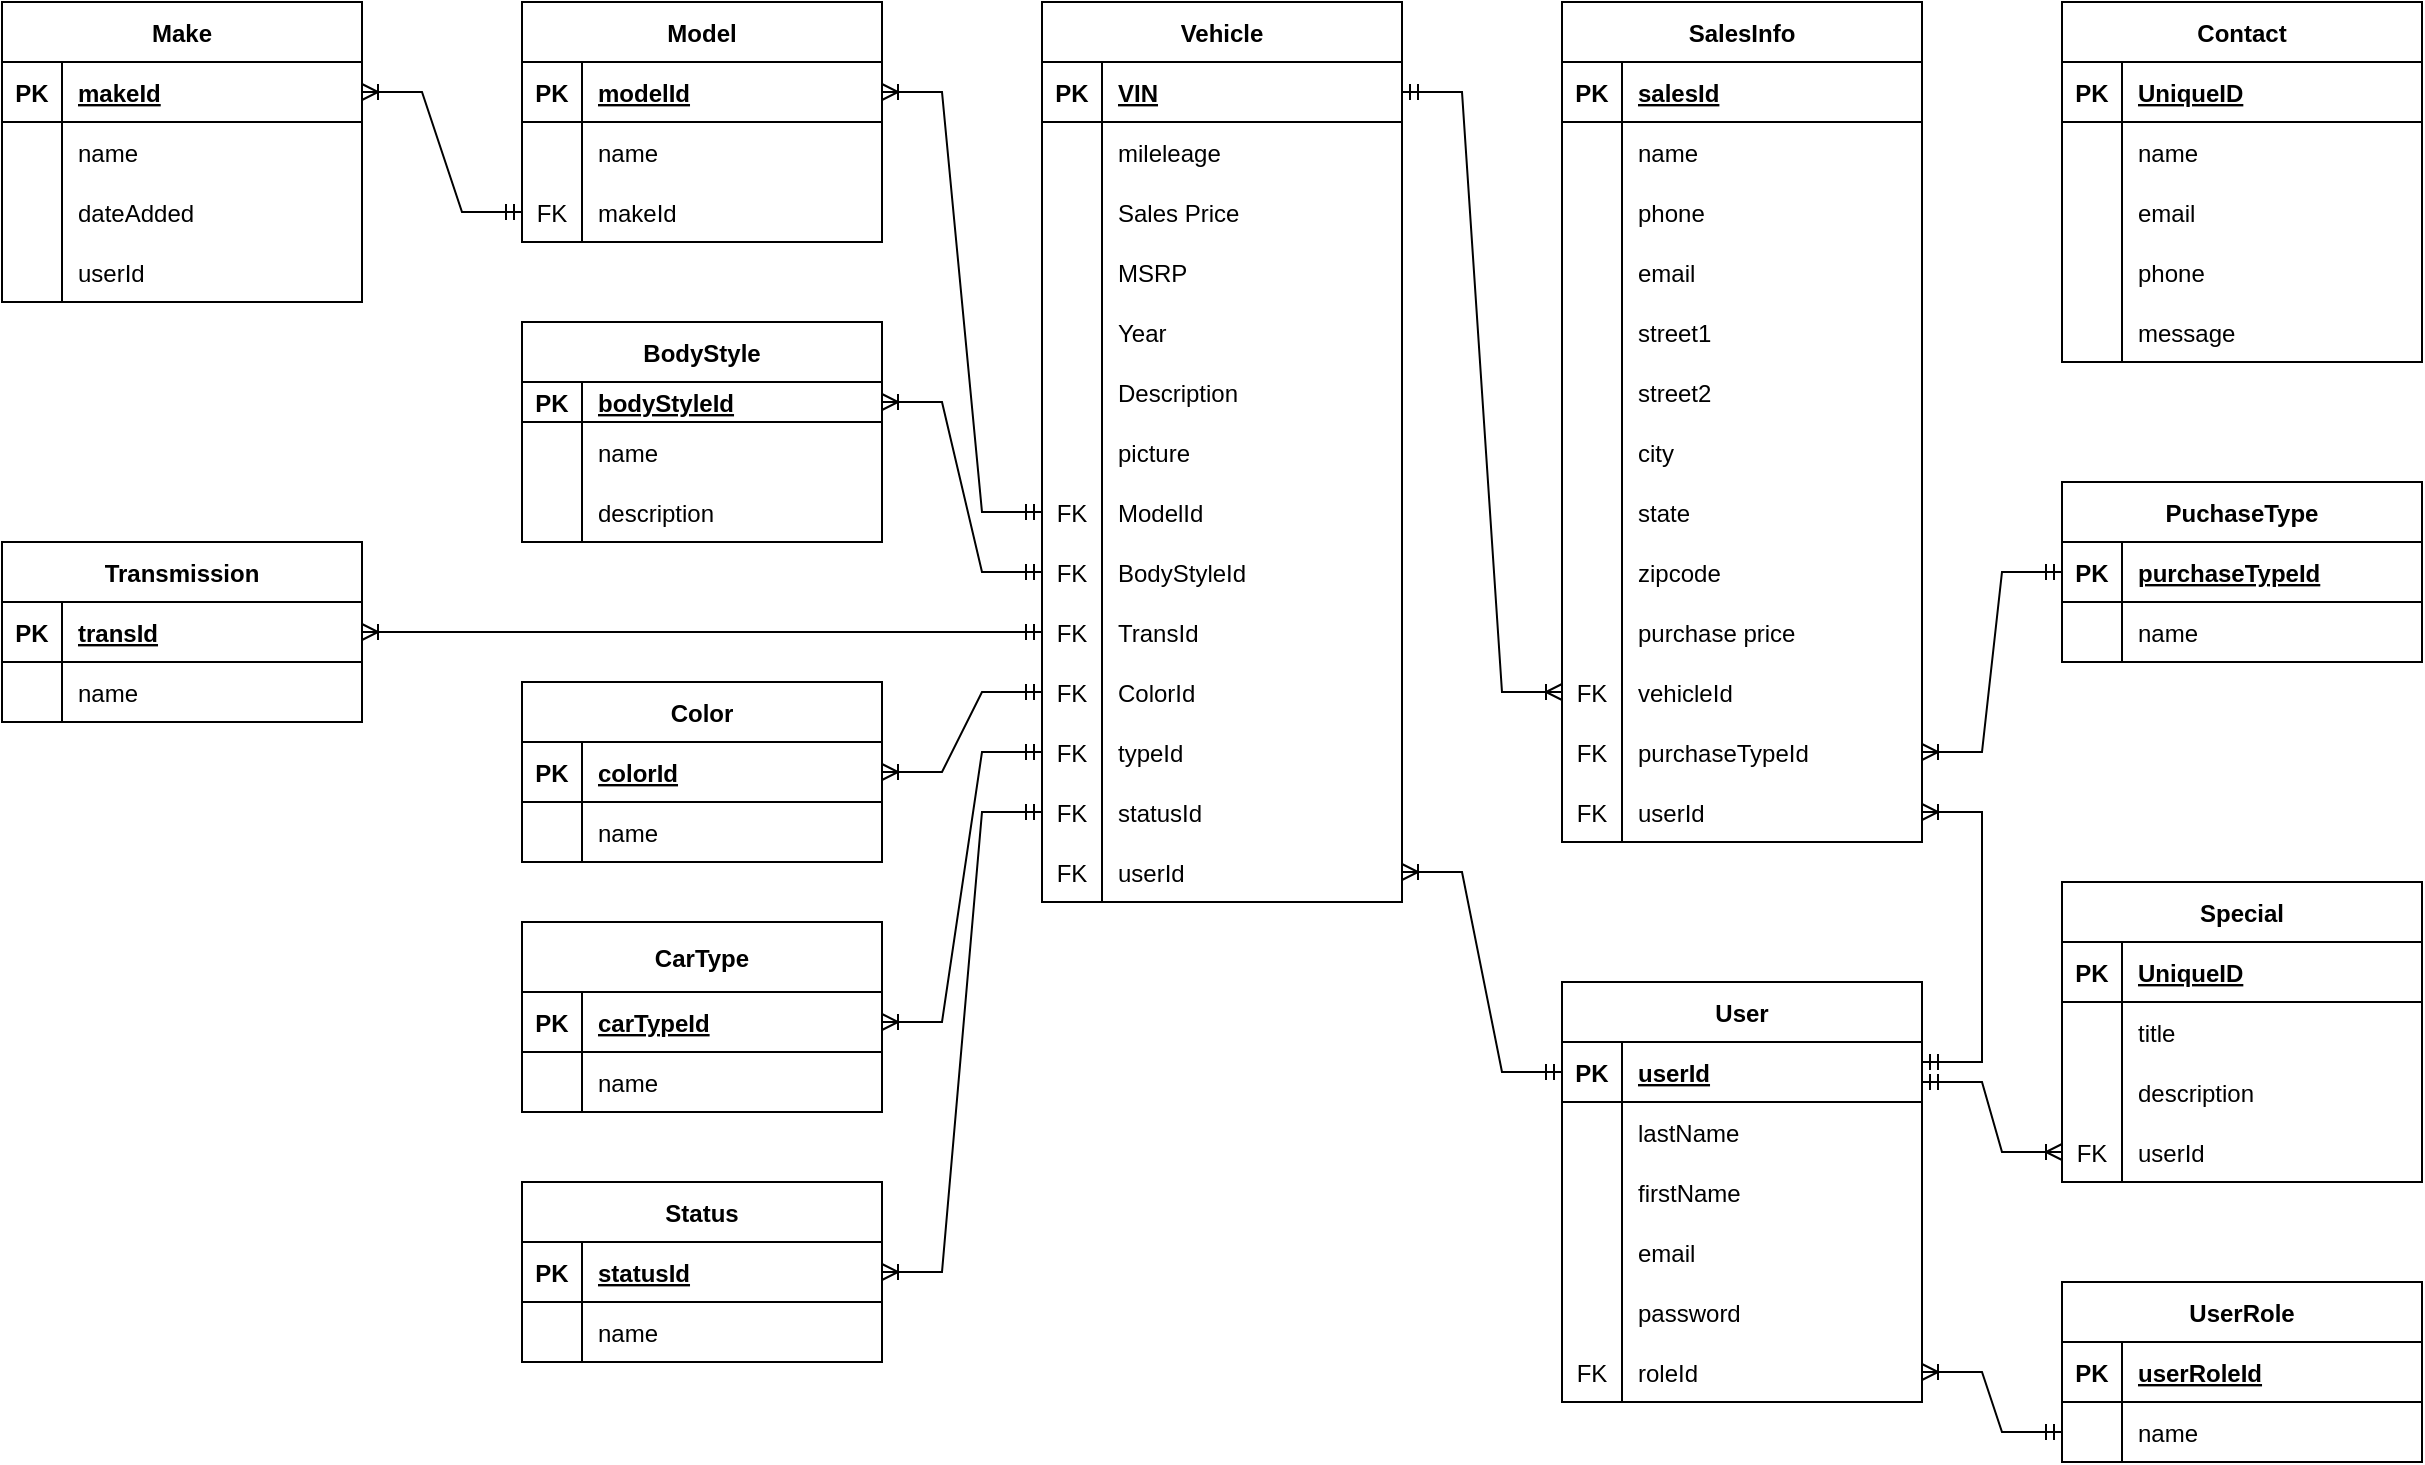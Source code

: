 <mxfile version="17.4.2" type="device"><diagram id="yYd90iCMOn4Bv0V98Sod" name="CarDearship ERD"><mxGraphModel dx="1263" dy="865" grid="1" gridSize="10" guides="1" tooltips="1" connect="1" arrows="1" fold="1" page="1" pageScale="1" pageWidth="850" pageHeight="1100" math="0" shadow="0"><root><mxCell id="0"/><mxCell id="1" parent="0"/><mxCell id="z3kxQEeuOGL9U2Sm8UMt-1" value="Vehicle" style="shape=table;startSize=30;container=1;collapsible=1;childLayout=tableLayout;fixedRows=1;rowLines=0;fontStyle=1;align=center;resizeLast=1;" parent="1" vertex="1"><mxGeometry x="700" y="110" width="180" height="450" as="geometry"/></mxCell><mxCell id="z3kxQEeuOGL9U2Sm8UMt-2" value="" style="shape=tableRow;horizontal=0;startSize=0;swimlaneHead=0;swimlaneBody=0;fillColor=none;collapsible=0;dropTarget=0;points=[[0,0.5],[1,0.5]];portConstraint=eastwest;top=0;left=0;right=0;bottom=1;" parent="z3kxQEeuOGL9U2Sm8UMt-1" vertex="1"><mxGeometry y="30" width="180" height="30" as="geometry"/></mxCell><mxCell id="z3kxQEeuOGL9U2Sm8UMt-3" value="PK" style="shape=partialRectangle;connectable=0;fillColor=none;top=0;left=0;bottom=0;right=0;fontStyle=1;overflow=hidden;" parent="z3kxQEeuOGL9U2Sm8UMt-2" vertex="1"><mxGeometry width="30" height="30" as="geometry"><mxRectangle width="30" height="30" as="alternateBounds"/></mxGeometry></mxCell><mxCell id="z3kxQEeuOGL9U2Sm8UMt-4" value="VIN" style="shape=partialRectangle;connectable=0;fillColor=none;top=0;left=0;bottom=0;right=0;align=left;spacingLeft=6;fontStyle=5;overflow=hidden;" parent="z3kxQEeuOGL9U2Sm8UMt-2" vertex="1"><mxGeometry x="30" width="150" height="30" as="geometry"><mxRectangle width="150" height="30" as="alternateBounds"/></mxGeometry></mxCell><mxCell id="z3kxQEeuOGL9U2Sm8UMt-5" value="" style="shape=tableRow;horizontal=0;startSize=0;swimlaneHead=0;swimlaneBody=0;fillColor=none;collapsible=0;dropTarget=0;points=[[0,0.5],[1,0.5]];portConstraint=eastwest;top=0;left=0;right=0;bottom=0;" parent="z3kxQEeuOGL9U2Sm8UMt-1" vertex="1"><mxGeometry y="60" width="180" height="30" as="geometry"/></mxCell><mxCell id="z3kxQEeuOGL9U2Sm8UMt-6" value="" style="shape=partialRectangle;connectable=0;fillColor=none;top=0;left=0;bottom=0;right=0;editable=1;overflow=hidden;" parent="z3kxQEeuOGL9U2Sm8UMt-5" vertex="1"><mxGeometry width="30" height="30" as="geometry"><mxRectangle width="30" height="30" as="alternateBounds"/></mxGeometry></mxCell><mxCell id="z3kxQEeuOGL9U2Sm8UMt-7" value="mileleage" style="shape=partialRectangle;connectable=0;fillColor=none;top=0;left=0;bottom=0;right=0;align=left;spacingLeft=6;overflow=hidden;" parent="z3kxQEeuOGL9U2Sm8UMt-5" vertex="1"><mxGeometry x="30" width="150" height="30" as="geometry"><mxRectangle width="150" height="30" as="alternateBounds"/></mxGeometry></mxCell><mxCell id="z3kxQEeuOGL9U2Sm8UMt-8" value="" style="shape=tableRow;horizontal=0;startSize=0;swimlaneHead=0;swimlaneBody=0;fillColor=none;collapsible=0;dropTarget=0;points=[[0,0.5],[1,0.5]];portConstraint=eastwest;top=0;left=0;right=0;bottom=0;" parent="z3kxQEeuOGL9U2Sm8UMt-1" vertex="1"><mxGeometry y="90" width="180" height="30" as="geometry"/></mxCell><mxCell id="z3kxQEeuOGL9U2Sm8UMt-9" value="" style="shape=partialRectangle;connectable=0;fillColor=none;top=0;left=0;bottom=0;right=0;editable=1;overflow=hidden;" parent="z3kxQEeuOGL9U2Sm8UMt-8" vertex="1"><mxGeometry width="30" height="30" as="geometry"><mxRectangle width="30" height="30" as="alternateBounds"/></mxGeometry></mxCell><mxCell id="z3kxQEeuOGL9U2Sm8UMt-10" value="Sales Price" style="shape=partialRectangle;connectable=0;fillColor=none;top=0;left=0;bottom=0;right=0;align=left;spacingLeft=6;overflow=hidden;" parent="z3kxQEeuOGL9U2Sm8UMt-8" vertex="1"><mxGeometry x="30" width="150" height="30" as="geometry"><mxRectangle width="150" height="30" as="alternateBounds"/></mxGeometry></mxCell><mxCell id="z3kxQEeuOGL9U2Sm8UMt-11" value="" style="shape=tableRow;horizontal=0;startSize=0;swimlaneHead=0;swimlaneBody=0;fillColor=none;collapsible=0;dropTarget=0;points=[[0,0.5],[1,0.5]];portConstraint=eastwest;top=0;left=0;right=0;bottom=0;" parent="z3kxQEeuOGL9U2Sm8UMt-1" vertex="1"><mxGeometry y="120" width="180" height="30" as="geometry"/></mxCell><mxCell id="z3kxQEeuOGL9U2Sm8UMt-12" value="" style="shape=partialRectangle;connectable=0;fillColor=none;top=0;left=0;bottom=0;right=0;editable=1;overflow=hidden;" parent="z3kxQEeuOGL9U2Sm8UMt-11" vertex="1"><mxGeometry width="30" height="30" as="geometry"><mxRectangle width="30" height="30" as="alternateBounds"/></mxGeometry></mxCell><mxCell id="z3kxQEeuOGL9U2Sm8UMt-13" value="MSRP" style="shape=partialRectangle;connectable=0;fillColor=none;top=0;left=0;bottom=0;right=0;align=left;spacingLeft=6;overflow=hidden;" parent="z3kxQEeuOGL9U2Sm8UMt-11" vertex="1"><mxGeometry x="30" width="150" height="30" as="geometry"><mxRectangle width="150" height="30" as="alternateBounds"/></mxGeometry></mxCell><mxCell id="z3kxQEeuOGL9U2Sm8UMt-105" value="" style="shape=tableRow;horizontal=0;startSize=0;swimlaneHead=0;swimlaneBody=0;fillColor=none;collapsible=0;dropTarget=0;points=[[0,0.5],[1,0.5]];portConstraint=eastwest;top=0;left=0;right=0;bottom=0;" parent="z3kxQEeuOGL9U2Sm8UMt-1" vertex="1"><mxGeometry y="150" width="180" height="30" as="geometry"/></mxCell><mxCell id="z3kxQEeuOGL9U2Sm8UMt-106" value="" style="shape=partialRectangle;connectable=0;fillColor=none;top=0;left=0;bottom=0;right=0;editable=1;overflow=hidden;" parent="z3kxQEeuOGL9U2Sm8UMt-105" vertex="1"><mxGeometry width="30" height="30" as="geometry"><mxRectangle width="30" height="30" as="alternateBounds"/></mxGeometry></mxCell><mxCell id="z3kxQEeuOGL9U2Sm8UMt-107" value="Year" style="shape=partialRectangle;connectable=0;fillColor=none;top=0;left=0;bottom=0;right=0;align=left;spacingLeft=6;overflow=hidden;" parent="z3kxQEeuOGL9U2Sm8UMt-105" vertex="1"><mxGeometry x="30" width="150" height="30" as="geometry"><mxRectangle width="150" height="30" as="alternateBounds"/></mxGeometry></mxCell><mxCell id="z3kxQEeuOGL9U2Sm8UMt-205" value="" style="shape=tableRow;horizontal=0;startSize=0;swimlaneHead=0;swimlaneBody=0;fillColor=none;collapsible=0;dropTarget=0;points=[[0,0.5],[1,0.5]];portConstraint=eastwest;top=0;left=0;right=0;bottom=0;" parent="z3kxQEeuOGL9U2Sm8UMt-1" vertex="1"><mxGeometry y="180" width="180" height="30" as="geometry"/></mxCell><mxCell id="z3kxQEeuOGL9U2Sm8UMt-206" value="" style="shape=partialRectangle;connectable=0;fillColor=none;top=0;left=0;bottom=0;right=0;editable=1;overflow=hidden;" parent="z3kxQEeuOGL9U2Sm8UMt-205" vertex="1"><mxGeometry width="30" height="30" as="geometry"><mxRectangle width="30" height="30" as="alternateBounds"/></mxGeometry></mxCell><mxCell id="z3kxQEeuOGL9U2Sm8UMt-207" value="Description" style="shape=partialRectangle;connectable=0;fillColor=none;top=0;left=0;bottom=0;right=0;align=left;spacingLeft=6;overflow=hidden;" parent="z3kxQEeuOGL9U2Sm8UMt-205" vertex="1"><mxGeometry x="30" width="150" height="30" as="geometry"><mxRectangle width="150" height="30" as="alternateBounds"/></mxGeometry></mxCell><mxCell id="z3kxQEeuOGL9U2Sm8UMt-108" value="" style="shape=tableRow;horizontal=0;startSize=0;swimlaneHead=0;swimlaneBody=0;fillColor=none;collapsible=0;dropTarget=0;points=[[0,0.5],[1,0.5]];portConstraint=eastwest;top=0;left=0;right=0;bottom=0;" parent="z3kxQEeuOGL9U2Sm8UMt-1" vertex="1"><mxGeometry y="210" width="180" height="30" as="geometry"/></mxCell><mxCell id="z3kxQEeuOGL9U2Sm8UMt-109" value="" style="shape=partialRectangle;connectable=0;fillColor=none;top=0;left=0;bottom=0;right=0;editable=1;overflow=hidden;" parent="z3kxQEeuOGL9U2Sm8UMt-108" vertex="1"><mxGeometry width="30" height="30" as="geometry"><mxRectangle width="30" height="30" as="alternateBounds"/></mxGeometry></mxCell><mxCell id="z3kxQEeuOGL9U2Sm8UMt-110" value="picture" style="shape=partialRectangle;connectable=0;fillColor=none;top=0;left=0;bottom=0;right=0;align=left;spacingLeft=6;overflow=hidden;" parent="z3kxQEeuOGL9U2Sm8UMt-108" vertex="1"><mxGeometry x="30" width="150" height="30" as="geometry"><mxRectangle width="150" height="30" as="alternateBounds"/></mxGeometry></mxCell><mxCell id="z3kxQEeuOGL9U2Sm8UMt-114" value="" style="shape=tableRow;horizontal=0;startSize=0;swimlaneHead=0;swimlaneBody=0;fillColor=none;collapsible=0;dropTarget=0;points=[[0,0.5],[1,0.5]];portConstraint=eastwest;top=0;left=0;right=0;bottom=0;" parent="z3kxQEeuOGL9U2Sm8UMt-1" vertex="1"><mxGeometry y="240" width="180" height="30" as="geometry"/></mxCell><mxCell id="z3kxQEeuOGL9U2Sm8UMt-115" value="FK" style="shape=partialRectangle;connectable=0;fillColor=none;top=0;left=0;bottom=0;right=0;editable=1;overflow=hidden;" parent="z3kxQEeuOGL9U2Sm8UMt-114" vertex="1"><mxGeometry width="30" height="30" as="geometry"><mxRectangle width="30" height="30" as="alternateBounds"/></mxGeometry></mxCell><mxCell id="z3kxQEeuOGL9U2Sm8UMt-116" value="ModelId" style="shape=partialRectangle;connectable=0;fillColor=none;top=0;left=0;bottom=0;right=0;align=left;spacingLeft=6;overflow=hidden;" parent="z3kxQEeuOGL9U2Sm8UMt-114" vertex="1"><mxGeometry x="30" width="150" height="30" as="geometry"><mxRectangle width="150" height="30" as="alternateBounds"/></mxGeometry></mxCell><mxCell id="z3kxQEeuOGL9U2Sm8UMt-117" value="" style="shape=tableRow;horizontal=0;startSize=0;swimlaneHead=0;swimlaneBody=0;fillColor=none;collapsible=0;dropTarget=0;points=[[0,0.5],[1,0.5]];portConstraint=eastwest;top=0;left=0;right=0;bottom=0;" parent="z3kxQEeuOGL9U2Sm8UMt-1" vertex="1"><mxGeometry y="270" width="180" height="30" as="geometry"/></mxCell><mxCell id="z3kxQEeuOGL9U2Sm8UMt-118" value="FK" style="shape=partialRectangle;connectable=0;fillColor=none;top=0;left=0;bottom=0;right=0;editable=1;overflow=hidden;" parent="z3kxQEeuOGL9U2Sm8UMt-117" vertex="1"><mxGeometry width="30" height="30" as="geometry"><mxRectangle width="30" height="30" as="alternateBounds"/></mxGeometry></mxCell><mxCell id="z3kxQEeuOGL9U2Sm8UMt-119" value="BodyStyleId" style="shape=partialRectangle;connectable=0;fillColor=none;top=0;left=0;bottom=0;right=0;align=left;spacingLeft=6;overflow=hidden;" parent="z3kxQEeuOGL9U2Sm8UMt-117" vertex="1"><mxGeometry x="30" width="150" height="30" as="geometry"><mxRectangle width="150" height="30" as="alternateBounds"/></mxGeometry></mxCell><mxCell id="z3kxQEeuOGL9U2Sm8UMt-120" value="" style="shape=tableRow;horizontal=0;startSize=0;swimlaneHead=0;swimlaneBody=0;fillColor=none;collapsible=0;dropTarget=0;points=[[0,0.5],[1,0.5]];portConstraint=eastwest;top=0;left=0;right=0;bottom=0;" parent="z3kxQEeuOGL9U2Sm8UMt-1" vertex="1"><mxGeometry y="300" width="180" height="30" as="geometry"/></mxCell><mxCell id="z3kxQEeuOGL9U2Sm8UMt-121" value="FK" style="shape=partialRectangle;connectable=0;fillColor=none;top=0;left=0;bottom=0;right=0;editable=1;overflow=hidden;" parent="z3kxQEeuOGL9U2Sm8UMt-120" vertex="1"><mxGeometry width="30" height="30" as="geometry"><mxRectangle width="30" height="30" as="alternateBounds"/></mxGeometry></mxCell><mxCell id="z3kxQEeuOGL9U2Sm8UMt-122" value="TransId" style="shape=partialRectangle;connectable=0;fillColor=none;top=0;left=0;bottom=0;right=0;align=left;spacingLeft=6;overflow=hidden;" parent="z3kxQEeuOGL9U2Sm8UMt-120" vertex="1"><mxGeometry x="30" width="150" height="30" as="geometry"><mxRectangle width="150" height="30" as="alternateBounds"/></mxGeometry></mxCell><mxCell id="z3kxQEeuOGL9U2Sm8UMt-233" value="" style="shape=tableRow;horizontal=0;startSize=0;swimlaneHead=0;swimlaneBody=0;fillColor=none;collapsible=0;dropTarget=0;points=[[0,0.5],[1,0.5]];portConstraint=eastwest;top=0;left=0;right=0;bottom=0;" parent="z3kxQEeuOGL9U2Sm8UMt-1" vertex="1"><mxGeometry y="330" width="180" height="30" as="geometry"/></mxCell><mxCell id="z3kxQEeuOGL9U2Sm8UMt-234" value="FK" style="shape=partialRectangle;connectable=0;fillColor=none;top=0;left=0;bottom=0;right=0;editable=1;overflow=hidden;" parent="z3kxQEeuOGL9U2Sm8UMt-233" vertex="1"><mxGeometry width="30" height="30" as="geometry"><mxRectangle width="30" height="30" as="alternateBounds"/></mxGeometry></mxCell><mxCell id="z3kxQEeuOGL9U2Sm8UMt-235" value="ColorId" style="shape=partialRectangle;connectable=0;fillColor=none;top=0;left=0;bottom=0;right=0;align=left;spacingLeft=6;overflow=hidden;" parent="z3kxQEeuOGL9U2Sm8UMt-233" vertex="1"><mxGeometry x="30" width="150" height="30" as="geometry"><mxRectangle width="150" height="30" as="alternateBounds"/></mxGeometry></mxCell><mxCell id="z3kxQEeuOGL9U2Sm8UMt-268" value="" style="shape=tableRow;horizontal=0;startSize=0;swimlaneHead=0;swimlaneBody=0;fillColor=none;collapsible=0;dropTarget=0;points=[[0,0.5],[1,0.5]];portConstraint=eastwest;top=0;left=0;right=0;bottom=0;" parent="z3kxQEeuOGL9U2Sm8UMt-1" vertex="1"><mxGeometry y="360" width="180" height="30" as="geometry"/></mxCell><mxCell id="z3kxQEeuOGL9U2Sm8UMt-269" value="FK" style="shape=partialRectangle;connectable=0;fillColor=none;top=0;left=0;bottom=0;right=0;editable=1;overflow=hidden;" parent="z3kxQEeuOGL9U2Sm8UMt-268" vertex="1"><mxGeometry width="30" height="30" as="geometry"><mxRectangle width="30" height="30" as="alternateBounds"/></mxGeometry></mxCell><mxCell id="z3kxQEeuOGL9U2Sm8UMt-270" value="typeId" style="shape=partialRectangle;connectable=0;fillColor=none;top=0;left=0;bottom=0;right=0;align=left;spacingLeft=6;overflow=hidden;" parent="z3kxQEeuOGL9U2Sm8UMt-268" vertex="1"><mxGeometry x="30" width="150" height="30" as="geometry"><mxRectangle width="150" height="30" as="alternateBounds"/></mxGeometry></mxCell><mxCell id="z3kxQEeuOGL9U2Sm8UMt-123" value="" style="shape=tableRow;horizontal=0;startSize=0;swimlaneHead=0;swimlaneBody=0;fillColor=none;collapsible=0;dropTarget=0;points=[[0,0.5],[1,0.5]];portConstraint=eastwest;top=0;left=0;right=0;bottom=0;" parent="z3kxQEeuOGL9U2Sm8UMt-1" vertex="1"><mxGeometry y="390" width="180" height="30" as="geometry"/></mxCell><mxCell id="z3kxQEeuOGL9U2Sm8UMt-124" value="FK" style="shape=partialRectangle;connectable=0;fillColor=none;top=0;left=0;bottom=0;right=0;editable=1;overflow=hidden;" parent="z3kxQEeuOGL9U2Sm8UMt-123" vertex="1"><mxGeometry width="30" height="30" as="geometry"><mxRectangle width="30" height="30" as="alternateBounds"/></mxGeometry></mxCell><mxCell id="z3kxQEeuOGL9U2Sm8UMt-125" value="statusId" style="shape=partialRectangle;connectable=0;fillColor=none;top=0;left=0;bottom=0;right=0;align=left;spacingLeft=6;overflow=hidden;" parent="z3kxQEeuOGL9U2Sm8UMt-123" vertex="1"><mxGeometry x="30" width="150" height="30" as="geometry"><mxRectangle width="150" height="30" as="alternateBounds"/></mxGeometry></mxCell><mxCell id="z3kxQEeuOGL9U2Sm8UMt-253" value="" style="shape=tableRow;horizontal=0;startSize=0;swimlaneHead=0;swimlaneBody=0;fillColor=none;collapsible=0;dropTarget=0;points=[[0,0.5],[1,0.5]];portConstraint=eastwest;top=0;left=0;right=0;bottom=0;" parent="z3kxQEeuOGL9U2Sm8UMt-1" vertex="1"><mxGeometry y="420" width="180" height="30" as="geometry"/></mxCell><mxCell id="z3kxQEeuOGL9U2Sm8UMt-254" value="FK" style="shape=partialRectangle;connectable=0;fillColor=none;top=0;left=0;bottom=0;right=0;editable=1;overflow=hidden;" parent="z3kxQEeuOGL9U2Sm8UMt-253" vertex="1"><mxGeometry width="30" height="30" as="geometry"><mxRectangle width="30" height="30" as="alternateBounds"/></mxGeometry></mxCell><mxCell id="z3kxQEeuOGL9U2Sm8UMt-255" value="userId" style="shape=partialRectangle;connectable=0;fillColor=none;top=0;left=0;bottom=0;right=0;align=left;spacingLeft=6;overflow=hidden;" parent="z3kxQEeuOGL9U2Sm8UMt-253" vertex="1"><mxGeometry x="30" width="150" height="30" as="geometry"><mxRectangle width="150" height="30" as="alternateBounds"/></mxGeometry></mxCell><mxCell id="z3kxQEeuOGL9U2Sm8UMt-14" value="User" style="shape=table;startSize=30;container=1;collapsible=1;childLayout=tableLayout;fixedRows=1;rowLines=0;fontStyle=1;align=center;resizeLast=1;" parent="1" vertex="1"><mxGeometry x="960" y="600" width="180" height="210" as="geometry"/></mxCell><mxCell id="z3kxQEeuOGL9U2Sm8UMt-15" value="" style="shape=tableRow;horizontal=0;startSize=0;swimlaneHead=0;swimlaneBody=0;fillColor=none;collapsible=0;dropTarget=0;points=[[0,0.5],[1,0.5]];portConstraint=eastwest;top=0;left=0;right=0;bottom=1;" parent="z3kxQEeuOGL9U2Sm8UMt-14" vertex="1"><mxGeometry y="30" width="180" height="30" as="geometry"/></mxCell><mxCell id="z3kxQEeuOGL9U2Sm8UMt-16" value="PK" style="shape=partialRectangle;connectable=0;fillColor=none;top=0;left=0;bottom=0;right=0;fontStyle=1;overflow=hidden;" parent="z3kxQEeuOGL9U2Sm8UMt-15" vertex="1"><mxGeometry width="30" height="30" as="geometry"><mxRectangle width="30" height="30" as="alternateBounds"/></mxGeometry></mxCell><mxCell id="z3kxQEeuOGL9U2Sm8UMt-17" value="userId" style="shape=partialRectangle;connectable=0;fillColor=none;top=0;left=0;bottom=0;right=0;align=left;spacingLeft=6;fontStyle=5;overflow=hidden;" parent="z3kxQEeuOGL9U2Sm8UMt-15" vertex="1"><mxGeometry x="30" width="150" height="30" as="geometry"><mxRectangle width="150" height="30" as="alternateBounds"/></mxGeometry></mxCell><mxCell id="z3kxQEeuOGL9U2Sm8UMt-18" value="" style="shape=tableRow;horizontal=0;startSize=0;swimlaneHead=0;swimlaneBody=0;fillColor=none;collapsible=0;dropTarget=0;points=[[0,0.5],[1,0.5]];portConstraint=eastwest;top=0;left=0;right=0;bottom=0;" parent="z3kxQEeuOGL9U2Sm8UMt-14" vertex="1"><mxGeometry y="60" width="180" height="30" as="geometry"/></mxCell><mxCell id="z3kxQEeuOGL9U2Sm8UMt-19" value="" style="shape=partialRectangle;connectable=0;fillColor=none;top=0;left=0;bottom=0;right=0;editable=1;overflow=hidden;" parent="z3kxQEeuOGL9U2Sm8UMt-18" vertex="1"><mxGeometry width="30" height="30" as="geometry"><mxRectangle width="30" height="30" as="alternateBounds"/></mxGeometry></mxCell><mxCell id="z3kxQEeuOGL9U2Sm8UMt-20" value="lastName" style="shape=partialRectangle;connectable=0;fillColor=none;top=0;left=0;bottom=0;right=0;align=left;spacingLeft=6;overflow=hidden;" parent="z3kxQEeuOGL9U2Sm8UMt-18" vertex="1"><mxGeometry x="30" width="150" height="30" as="geometry"><mxRectangle width="150" height="30" as="alternateBounds"/></mxGeometry></mxCell><mxCell id="z3kxQEeuOGL9U2Sm8UMt-21" value="" style="shape=tableRow;horizontal=0;startSize=0;swimlaneHead=0;swimlaneBody=0;fillColor=none;collapsible=0;dropTarget=0;points=[[0,0.5],[1,0.5]];portConstraint=eastwest;top=0;left=0;right=0;bottom=0;" parent="z3kxQEeuOGL9U2Sm8UMt-14" vertex="1"><mxGeometry y="90" width="180" height="30" as="geometry"/></mxCell><mxCell id="z3kxQEeuOGL9U2Sm8UMt-22" value="" style="shape=partialRectangle;connectable=0;fillColor=none;top=0;left=0;bottom=0;right=0;editable=1;overflow=hidden;" parent="z3kxQEeuOGL9U2Sm8UMt-21" vertex="1"><mxGeometry width="30" height="30" as="geometry"><mxRectangle width="30" height="30" as="alternateBounds"/></mxGeometry></mxCell><mxCell id="z3kxQEeuOGL9U2Sm8UMt-23" value="firstName" style="shape=partialRectangle;connectable=0;fillColor=none;top=0;left=0;bottom=0;right=0;align=left;spacingLeft=6;overflow=hidden;" parent="z3kxQEeuOGL9U2Sm8UMt-21" vertex="1"><mxGeometry x="30" width="150" height="30" as="geometry"><mxRectangle width="150" height="30" as="alternateBounds"/></mxGeometry></mxCell><mxCell id="z3kxQEeuOGL9U2Sm8UMt-24" value="" style="shape=tableRow;horizontal=0;startSize=0;swimlaneHead=0;swimlaneBody=0;fillColor=none;collapsible=0;dropTarget=0;points=[[0,0.5],[1,0.5]];portConstraint=eastwest;top=0;left=0;right=0;bottom=0;" parent="z3kxQEeuOGL9U2Sm8UMt-14" vertex="1"><mxGeometry y="120" width="180" height="30" as="geometry"/></mxCell><mxCell id="z3kxQEeuOGL9U2Sm8UMt-25" value="" style="shape=partialRectangle;connectable=0;fillColor=none;top=0;left=0;bottom=0;right=0;editable=1;overflow=hidden;" parent="z3kxQEeuOGL9U2Sm8UMt-24" vertex="1"><mxGeometry width="30" height="30" as="geometry"><mxRectangle width="30" height="30" as="alternateBounds"/></mxGeometry></mxCell><mxCell id="z3kxQEeuOGL9U2Sm8UMt-26" value="email" style="shape=partialRectangle;connectable=0;fillColor=none;top=0;left=0;bottom=0;right=0;align=left;spacingLeft=6;overflow=hidden;" parent="z3kxQEeuOGL9U2Sm8UMt-24" vertex="1"><mxGeometry x="30" width="150" height="30" as="geometry"><mxRectangle width="150" height="30" as="alternateBounds"/></mxGeometry></mxCell><mxCell id="z3kxQEeuOGL9U2Sm8UMt-211" value="" style="shape=tableRow;horizontal=0;startSize=0;swimlaneHead=0;swimlaneBody=0;fillColor=none;collapsible=0;dropTarget=0;points=[[0,0.5],[1,0.5]];portConstraint=eastwest;top=0;left=0;right=0;bottom=0;" parent="z3kxQEeuOGL9U2Sm8UMt-14" vertex="1"><mxGeometry y="150" width="180" height="30" as="geometry"/></mxCell><mxCell id="z3kxQEeuOGL9U2Sm8UMt-212" value="" style="shape=partialRectangle;connectable=0;fillColor=none;top=0;left=0;bottom=0;right=0;editable=1;overflow=hidden;" parent="z3kxQEeuOGL9U2Sm8UMt-211" vertex="1"><mxGeometry width="30" height="30" as="geometry"><mxRectangle width="30" height="30" as="alternateBounds"/></mxGeometry></mxCell><mxCell id="z3kxQEeuOGL9U2Sm8UMt-213" value="password" style="shape=partialRectangle;connectable=0;fillColor=none;top=0;left=0;bottom=0;right=0;align=left;spacingLeft=6;overflow=hidden;" parent="z3kxQEeuOGL9U2Sm8UMt-211" vertex="1"><mxGeometry x="30" width="150" height="30" as="geometry"><mxRectangle width="150" height="30" as="alternateBounds"/></mxGeometry></mxCell><mxCell id="z3kxQEeuOGL9U2Sm8UMt-208" value="" style="shape=tableRow;horizontal=0;startSize=0;swimlaneHead=0;swimlaneBody=0;fillColor=none;collapsible=0;dropTarget=0;points=[[0,0.5],[1,0.5]];portConstraint=eastwest;top=0;left=0;right=0;bottom=0;" parent="z3kxQEeuOGL9U2Sm8UMt-14" vertex="1"><mxGeometry y="180" width="180" height="30" as="geometry"/></mxCell><mxCell id="z3kxQEeuOGL9U2Sm8UMt-209" value="FK" style="shape=partialRectangle;connectable=0;fillColor=none;top=0;left=0;bottom=0;right=0;editable=1;overflow=hidden;" parent="z3kxQEeuOGL9U2Sm8UMt-208" vertex="1"><mxGeometry width="30" height="30" as="geometry"><mxRectangle width="30" height="30" as="alternateBounds"/></mxGeometry></mxCell><mxCell id="z3kxQEeuOGL9U2Sm8UMt-210" value="roleId" style="shape=partialRectangle;connectable=0;fillColor=none;top=0;left=0;bottom=0;right=0;align=left;spacingLeft=6;overflow=hidden;" parent="z3kxQEeuOGL9U2Sm8UMt-208" vertex="1"><mxGeometry x="30" width="150" height="30" as="geometry"><mxRectangle width="150" height="30" as="alternateBounds"/></mxGeometry></mxCell><mxCell id="z3kxQEeuOGL9U2Sm8UMt-27" value="Model" style="shape=table;startSize=30;container=1;collapsible=1;childLayout=tableLayout;fixedRows=1;rowLines=0;fontStyle=1;align=center;resizeLast=1;" parent="1" vertex="1"><mxGeometry x="440" y="110" width="180" height="120" as="geometry"/></mxCell><mxCell id="z3kxQEeuOGL9U2Sm8UMt-28" value="" style="shape=tableRow;horizontal=0;startSize=0;swimlaneHead=0;swimlaneBody=0;fillColor=none;collapsible=0;dropTarget=0;points=[[0,0.5],[1,0.5]];portConstraint=eastwest;top=0;left=0;right=0;bottom=1;" parent="z3kxQEeuOGL9U2Sm8UMt-27" vertex="1"><mxGeometry y="30" width="180" height="30" as="geometry"/></mxCell><mxCell id="z3kxQEeuOGL9U2Sm8UMt-29" value="PK" style="shape=partialRectangle;connectable=0;fillColor=none;top=0;left=0;bottom=0;right=0;fontStyle=1;overflow=hidden;" parent="z3kxQEeuOGL9U2Sm8UMt-28" vertex="1"><mxGeometry width="30" height="30" as="geometry"><mxRectangle width="30" height="30" as="alternateBounds"/></mxGeometry></mxCell><mxCell id="z3kxQEeuOGL9U2Sm8UMt-30" value="modelId" style="shape=partialRectangle;connectable=0;fillColor=none;top=0;left=0;bottom=0;right=0;align=left;spacingLeft=6;fontStyle=5;overflow=hidden;" parent="z3kxQEeuOGL9U2Sm8UMt-28" vertex="1"><mxGeometry x="30" width="150" height="30" as="geometry"><mxRectangle width="150" height="30" as="alternateBounds"/></mxGeometry></mxCell><mxCell id="z3kxQEeuOGL9U2Sm8UMt-31" value="" style="shape=tableRow;horizontal=0;startSize=0;swimlaneHead=0;swimlaneBody=0;fillColor=none;collapsible=0;dropTarget=0;points=[[0,0.5],[1,0.5]];portConstraint=eastwest;top=0;left=0;right=0;bottom=0;" parent="z3kxQEeuOGL9U2Sm8UMt-27" vertex="1"><mxGeometry y="60" width="180" height="30" as="geometry"/></mxCell><mxCell id="z3kxQEeuOGL9U2Sm8UMt-32" value="" style="shape=partialRectangle;connectable=0;fillColor=none;top=0;left=0;bottom=0;right=0;editable=1;overflow=hidden;" parent="z3kxQEeuOGL9U2Sm8UMt-31" vertex="1"><mxGeometry width="30" height="30" as="geometry"><mxRectangle width="30" height="30" as="alternateBounds"/></mxGeometry></mxCell><mxCell id="z3kxQEeuOGL9U2Sm8UMt-33" value="name" style="shape=partialRectangle;connectable=0;fillColor=none;top=0;left=0;bottom=0;right=0;align=left;spacingLeft=6;overflow=hidden;" parent="z3kxQEeuOGL9U2Sm8UMt-31" vertex="1"><mxGeometry x="30" width="150" height="30" as="geometry"><mxRectangle width="150" height="30" as="alternateBounds"/></mxGeometry></mxCell><mxCell id="z3kxQEeuOGL9U2Sm8UMt-34" value="" style="shape=tableRow;horizontal=0;startSize=0;swimlaneHead=0;swimlaneBody=0;fillColor=none;collapsible=0;dropTarget=0;points=[[0,0.5],[1,0.5]];portConstraint=eastwest;top=0;left=0;right=0;bottom=0;" parent="z3kxQEeuOGL9U2Sm8UMt-27" vertex="1"><mxGeometry y="90" width="180" height="30" as="geometry"/></mxCell><mxCell id="z3kxQEeuOGL9U2Sm8UMt-35" value="FK" style="shape=partialRectangle;connectable=0;fillColor=none;top=0;left=0;bottom=0;right=0;editable=1;overflow=hidden;" parent="z3kxQEeuOGL9U2Sm8UMt-34" vertex="1"><mxGeometry width="30" height="30" as="geometry"><mxRectangle width="30" height="30" as="alternateBounds"/></mxGeometry></mxCell><mxCell id="z3kxQEeuOGL9U2Sm8UMt-36" value="makeId" style="shape=partialRectangle;connectable=0;fillColor=none;top=0;left=0;bottom=0;right=0;align=left;spacingLeft=6;overflow=hidden;" parent="z3kxQEeuOGL9U2Sm8UMt-34" vertex="1"><mxGeometry x="30" width="150" height="30" as="geometry"><mxRectangle width="150" height="30" as="alternateBounds"/></mxGeometry></mxCell><mxCell id="z3kxQEeuOGL9U2Sm8UMt-40" value="Make" style="shape=table;startSize=30;container=1;collapsible=1;childLayout=tableLayout;fixedRows=1;rowLines=0;fontStyle=1;align=center;resizeLast=1;" parent="1" vertex="1"><mxGeometry x="180" y="110" width="180" height="150" as="geometry"/></mxCell><mxCell id="z3kxQEeuOGL9U2Sm8UMt-41" value="" style="shape=tableRow;horizontal=0;startSize=0;swimlaneHead=0;swimlaneBody=0;fillColor=none;collapsible=0;dropTarget=0;points=[[0,0.5],[1,0.5]];portConstraint=eastwest;top=0;left=0;right=0;bottom=1;" parent="z3kxQEeuOGL9U2Sm8UMt-40" vertex="1"><mxGeometry y="30" width="180" height="30" as="geometry"/></mxCell><mxCell id="z3kxQEeuOGL9U2Sm8UMt-42" value="PK" style="shape=partialRectangle;connectable=0;fillColor=none;top=0;left=0;bottom=0;right=0;fontStyle=1;overflow=hidden;" parent="z3kxQEeuOGL9U2Sm8UMt-41" vertex="1"><mxGeometry width="30" height="30" as="geometry"><mxRectangle width="30" height="30" as="alternateBounds"/></mxGeometry></mxCell><mxCell id="z3kxQEeuOGL9U2Sm8UMt-43" value="makeId" style="shape=partialRectangle;connectable=0;fillColor=none;top=0;left=0;bottom=0;right=0;align=left;spacingLeft=6;fontStyle=5;overflow=hidden;" parent="z3kxQEeuOGL9U2Sm8UMt-41" vertex="1"><mxGeometry x="30" width="150" height="30" as="geometry"><mxRectangle width="150" height="30" as="alternateBounds"/></mxGeometry></mxCell><mxCell id="z3kxQEeuOGL9U2Sm8UMt-214" value="" style="shape=tableRow;horizontal=0;startSize=0;swimlaneHead=0;swimlaneBody=0;fillColor=none;collapsible=0;dropTarget=0;points=[[0,0.5],[1,0.5]];portConstraint=eastwest;top=0;left=0;right=0;bottom=0;" parent="z3kxQEeuOGL9U2Sm8UMt-40" vertex="1"><mxGeometry y="60" width="180" height="30" as="geometry"/></mxCell><mxCell id="z3kxQEeuOGL9U2Sm8UMt-215" value="" style="shape=partialRectangle;connectable=0;fillColor=none;top=0;left=0;bottom=0;right=0;editable=1;overflow=hidden;" parent="z3kxQEeuOGL9U2Sm8UMt-214" vertex="1"><mxGeometry width="30" height="30" as="geometry"><mxRectangle width="30" height="30" as="alternateBounds"/></mxGeometry></mxCell><mxCell id="z3kxQEeuOGL9U2Sm8UMt-216" value="name" style="shape=partialRectangle;connectable=0;fillColor=none;top=0;left=0;bottom=0;right=0;align=left;spacingLeft=6;overflow=hidden;" parent="z3kxQEeuOGL9U2Sm8UMt-214" vertex="1"><mxGeometry x="30" width="150" height="30" as="geometry"><mxRectangle width="150" height="30" as="alternateBounds"/></mxGeometry></mxCell><mxCell id="z3kxQEeuOGL9U2Sm8UMt-44" value="" style="shape=tableRow;horizontal=0;startSize=0;swimlaneHead=0;swimlaneBody=0;fillColor=none;collapsible=0;dropTarget=0;points=[[0,0.5],[1,0.5]];portConstraint=eastwest;top=0;left=0;right=0;bottom=0;" parent="z3kxQEeuOGL9U2Sm8UMt-40" vertex="1"><mxGeometry y="90" width="180" height="30" as="geometry"/></mxCell><mxCell id="z3kxQEeuOGL9U2Sm8UMt-45" value="" style="shape=partialRectangle;connectable=0;fillColor=none;top=0;left=0;bottom=0;right=0;editable=1;overflow=hidden;" parent="z3kxQEeuOGL9U2Sm8UMt-44" vertex="1"><mxGeometry width="30" height="30" as="geometry"><mxRectangle width="30" height="30" as="alternateBounds"/></mxGeometry></mxCell><mxCell id="z3kxQEeuOGL9U2Sm8UMt-46" value="dateAdded" style="shape=partialRectangle;connectable=0;fillColor=none;top=0;left=0;bottom=0;right=0;align=left;spacingLeft=6;overflow=hidden;" parent="z3kxQEeuOGL9U2Sm8UMt-44" vertex="1"><mxGeometry x="30" width="150" height="30" as="geometry"><mxRectangle width="150" height="30" as="alternateBounds"/></mxGeometry></mxCell><mxCell id="z3kxQEeuOGL9U2Sm8UMt-47" value="" style="shape=tableRow;horizontal=0;startSize=0;swimlaneHead=0;swimlaneBody=0;fillColor=none;collapsible=0;dropTarget=0;points=[[0,0.5],[1,0.5]];portConstraint=eastwest;top=0;left=0;right=0;bottom=0;" parent="z3kxQEeuOGL9U2Sm8UMt-40" vertex="1"><mxGeometry y="120" width="180" height="30" as="geometry"/></mxCell><mxCell id="z3kxQEeuOGL9U2Sm8UMt-48" value="" style="shape=partialRectangle;connectable=0;fillColor=none;top=0;left=0;bottom=0;right=0;editable=1;overflow=hidden;" parent="z3kxQEeuOGL9U2Sm8UMt-47" vertex="1"><mxGeometry width="30" height="30" as="geometry"><mxRectangle width="30" height="30" as="alternateBounds"/></mxGeometry></mxCell><mxCell id="z3kxQEeuOGL9U2Sm8UMt-49" value="userId" style="shape=partialRectangle;connectable=0;fillColor=none;top=0;left=0;bottom=0;right=0;align=left;spacingLeft=6;overflow=hidden;" parent="z3kxQEeuOGL9U2Sm8UMt-47" vertex="1"><mxGeometry x="30" width="150" height="30" as="geometry"><mxRectangle width="150" height="30" as="alternateBounds"/></mxGeometry></mxCell><mxCell id="z3kxQEeuOGL9U2Sm8UMt-53" value="Color" style="shape=table;startSize=30;container=1;collapsible=1;childLayout=tableLayout;fixedRows=1;rowLines=0;fontStyle=1;align=center;resizeLast=1;" parent="1" vertex="1"><mxGeometry x="440" y="450" width="180" height="90" as="geometry"/></mxCell><mxCell id="z3kxQEeuOGL9U2Sm8UMt-54" value="" style="shape=tableRow;horizontal=0;startSize=0;swimlaneHead=0;swimlaneBody=0;fillColor=none;collapsible=0;dropTarget=0;points=[[0,0.5],[1,0.5]];portConstraint=eastwest;top=0;left=0;right=0;bottom=1;" parent="z3kxQEeuOGL9U2Sm8UMt-53" vertex="1"><mxGeometry y="30" width="180" height="30" as="geometry"/></mxCell><mxCell id="z3kxQEeuOGL9U2Sm8UMt-55" value="PK" style="shape=partialRectangle;connectable=0;fillColor=none;top=0;left=0;bottom=0;right=0;fontStyle=1;overflow=hidden;" parent="z3kxQEeuOGL9U2Sm8UMt-54" vertex="1"><mxGeometry width="30" height="30" as="geometry"><mxRectangle width="30" height="30" as="alternateBounds"/></mxGeometry></mxCell><mxCell id="z3kxQEeuOGL9U2Sm8UMt-56" value="colorId" style="shape=partialRectangle;connectable=0;fillColor=none;top=0;left=0;bottom=0;right=0;align=left;spacingLeft=6;fontStyle=5;overflow=hidden;" parent="z3kxQEeuOGL9U2Sm8UMt-54" vertex="1"><mxGeometry x="30" width="150" height="30" as="geometry"><mxRectangle width="150" height="30" as="alternateBounds"/></mxGeometry></mxCell><mxCell id="z3kxQEeuOGL9U2Sm8UMt-57" value="" style="shape=tableRow;horizontal=0;startSize=0;swimlaneHead=0;swimlaneBody=0;fillColor=none;collapsible=0;dropTarget=0;points=[[0,0.5],[1,0.5]];portConstraint=eastwest;top=0;left=0;right=0;bottom=0;" parent="z3kxQEeuOGL9U2Sm8UMt-53" vertex="1"><mxGeometry y="60" width="180" height="30" as="geometry"/></mxCell><mxCell id="z3kxQEeuOGL9U2Sm8UMt-58" value="" style="shape=partialRectangle;connectable=0;fillColor=none;top=0;left=0;bottom=0;right=0;editable=1;overflow=hidden;" parent="z3kxQEeuOGL9U2Sm8UMt-57" vertex="1"><mxGeometry width="30" height="30" as="geometry"><mxRectangle width="30" height="30" as="alternateBounds"/></mxGeometry></mxCell><mxCell id="z3kxQEeuOGL9U2Sm8UMt-59" value="name" style="shape=partialRectangle;connectable=0;fillColor=none;top=0;left=0;bottom=0;right=0;align=left;spacingLeft=6;overflow=hidden;" parent="z3kxQEeuOGL9U2Sm8UMt-57" vertex="1"><mxGeometry x="30" width="150" height="30" as="geometry"><mxRectangle width="150" height="30" as="alternateBounds"/></mxGeometry></mxCell><mxCell id="z3kxQEeuOGL9U2Sm8UMt-66" value="UserRole" style="shape=table;startSize=30;container=1;collapsible=1;childLayout=tableLayout;fixedRows=1;rowLines=0;fontStyle=1;align=center;resizeLast=1;" parent="1" vertex="1"><mxGeometry x="1210" y="750" width="180" height="90" as="geometry"/></mxCell><mxCell id="z3kxQEeuOGL9U2Sm8UMt-67" value="" style="shape=tableRow;horizontal=0;startSize=0;swimlaneHead=0;swimlaneBody=0;fillColor=none;collapsible=0;dropTarget=0;points=[[0,0.5],[1,0.5]];portConstraint=eastwest;top=0;left=0;right=0;bottom=1;" parent="z3kxQEeuOGL9U2Sm8UMt-66" vertex="1"><mxGeometry y="30" width="180" height="30" as="geometry"/></mxCell><mxCell id="z3kxQEeuOGL9U2Sm8UMt-68" value="PK" style="shape=partialRectangle;connectable=0;fillColor=none;top=0;left=0;bottom=0;right=0;fontStyle=1;overflow=hidden;" parent="z3kxQEeuOGL9U2Sm8UMt-67" vertex="1"><mxGeometry width="30" height="30" as="geometry"><mxRectangle width="30" height="30" as="alternateBounds"/></mxGeometry></mxCell><mxCell id="z3kxQEeuOGL9U2Sm8UMt-69" value="userRoleId" style="shape=partialRectangle;connectable=0;fillColor=none;top=0;left=0;bottom=0;right=0;align=left;spacingLeft=6;fontStyle=5;overflow=hidden;" parent="z3kxQEeuOGL9U2Sm8UMt-67" vertex="1"><mxGeometry x="30" width="150" height="30" as="geometry"><mxRectangle width="150" height="30" as="alternateBounds"/></mxGeometry></mxCell><mxCell id="z3kxQEeuOGL9U2Sm8UMt-70" value="" style="shape=tableRow;horizontal=0;startSize=0;swimlaneHead=0;swimlaneBody=0;fillColor=none;collapsible=0;dropTarget=0;points=[[0,0.5],[1,0.5]];portConstraint=eastwest;top=0;left=0;right=0;bottom=0;" parent="z3kxQEeuOGL9U2Sm8UMt-66" vertex="1"><mxGeometry y="60" width="180" height="30" as="geometry"/></mxCell><mxCell id="z3kxQEeuOGL9U2Sm8UMt-71" value="" style="shape=partialRectangle;connectable=0;fillColor=none;top=0;left=0;bottom=0;right=0;editable=1;overflow=hidden;" parent="z3kxQEeuOGL9U2Sm8UMt-70" vertex="1"><mxGeometry width="30" height="30" as="geometry"><mxRectangle width="30" height="30" as="alternateBounds"/></mxGeometry></mxCell><mxCell id="z3kxQEeuOGL9U2Sm8UMt-72" value="name" style="shape=partialRectangle;connectable=0;fillColor=none;top=0;left=0;bottom=0;right=0;align=left;spacingLeft=6;overflow=hidden;" parent="z3kxQEeuOGL9U2Sm8UMt-70" vertex="1"><mxGeometry x="30" width="150" height="30" as="geometry"><mxRectangle width="150" height="30" as="alternateBounds"/></mxGeometry></mxCell><mxCell id="z3kxQEeuOGL9U2Sm8UMt-79" value="BodyStyle" style="shape=table;startSize=30;container=1;collapsible=1;childLayout=tableLayout;fixedRows=1;rowLines=0;fontStyle=1;align=center;resizeLast=1;" parent="1" vertex="1"><mxGeometry x="440" y="270" width="180" height="110" as="geometry"/></mxCell><mxCell id="z3kxQEeuOGL9U2Sm8UMt-80" value="" style="shape=tableRow;horizontal=0;startSize=0;swimlaneHead=0;swimlaneBody=0;fillColor=none;collapsible=0;dropTarget=0;points=[[0,0.5],[1,0.5]];portConstraint=eastwest;top=0;left=0;right=0;bottom=1;" parent="z3kxQEeuOGL9U2Sm8UMt-79" vertex="1"><mxGeometry y="30" width="180" height="20" as="geometry"/></mxCell><mxCell id="z3kxQEeuOGL9U2Sm8UMt-81" value="PK" style="shape=partialRectangle;connectable=0;fillColor=none;top=0;left=0;bottom=0;right=0;fontStyle=1;overflow=hidden;" parent="z3kxQEeuOGL9U2Sm8UMt-80" vertex="1"><mxGeometry width="30" height="20" as="geometry"><mxRectangle width="30" height="20" as="alternateBounds"/></mxGeometry></mxCell><mxCell id="z3kxQEeuOGL9U2Sm8UMt-82" value="bodyStyleId" style="shape=partialRectangle;connectable=0;fillColor=none;top=0;left=0;bottom=0;right=0;align=left;spacingLeft=6;fontStyle=5;overflow=hidden;" parent="z3kxQEeuOGL9U2Sm8UMt-80" vertex="1"><mxGeometry x="30" width="150" height="20" as="geometry"><mxRectangle width="150" height="20" as="alternateBounds"/></mxGeometry></mxCell><mxCell id="z3kxQEeuOGL9U2Sm8UMt-83" value="" style="shape=tableRow;horizontal=0;startSize=0;swimlaneHead=0;swimlaneBody=0;fillColor=none;collapsible=0;dropTarget=0;points=[[0,0.5],[1,0.5]];portConstraint=eastwest;top=0;left=0;right=0;bottom=0;" parent="z3kxQEeuOGL9U2Sm8UMt-79" vertex="1"><mxGeometry y="50" width="180" height="30" as="geometry"/></mxCell><mxCell id="z3kxQEeuOGL9U2Sm8UMt-84" value="" style="shape=partialRectangle;connectable=0;fillColor=none;top=0;left=0;bottom=0;right=0;editable=1;overflow=hidden;" parent="z3kxQEeuOGL9U2Sm8UMt-83" vertex="1"><mxGeometry width="30" height="30" as="geometry"><mxRectangle width="30" height="30" as="alternateBounds"/></mxGeometry></mxCell><mxCell id="z3kxQEeuOGL9U2Sm8UMt-85" value="name" style="shape=partialRectangle;connectable=0;fillColor=none;top=0;left=0;bottom=0;right=0;align=left;spacingLeft=6;overflow=hidden;" parent="z3kxQEeuOGL9U2Sm8UMt-83" vertex="1"><mxGeometry x="30" width="150" height="30" as="geometry"><mxRectangle width="150" height="30" as="alternateBounds"/></mxGeometry></mxCell><mxCell id="z3kxQEeuOGL9U2Sm8UMt-86" value="" style="shape=tableRow;horizontal=0;startSize=0;swimlaneHead=0;swimlaneBody=0;fillColor=none;collapsible=0;dropTarget=0;points=[[0,0.5],[1,0.5]];portConstraint=eastwest;top=0;left=0;right=0;bottom=0;" parent="z3kxQEeuOGL9U2Sm8UMt-79" vertex="1"><mxGeometry y="80" width="180" height="30" as="geometry"/></mxCell><mxCell id="z3kxQEeuOGL9U2Sm8UMt-87" value="" style="shape=partialRectangle;connectable=0;fillColor=none;top=0;left=0;bottom=0;right=0;editable=1;overflow=hidden;" parent="z3kxQEeuOGL9U2Sm8UMt-86" vertex="1"><mxGeometry width="30" height="30" as="geometry"><mxRectangle width="30" height="30" as="alternateBounds"/></mxGeometry></mxCell><mxCell id="z3kxQEeuOGL9U2Sm8UMt-88" value="description" style="shape=partialRectangle;connectable=0;fillColor=none;top=0;left=0;bottom=0;right=0;align=left;spacingLeft=6;overflow=hidden;" parent="z3kxQEeuOGL9U2Sm8UMt-86" vertex="1"><mxGeometry x="30" width="150" height="30" as="geometry"><mxRectangle width="150" height="30" as="alternateBounds"/></mxGeometry></mxCell><mxCell id="z3kxQEeuOGL9U2Sm8UMt-92" value="Transmission" style="shape=table;startSize=30;container=1;collapsible=1;childLayout=tableLayout;fixedRows=1;rowLines=0;fontStyle=1;align=center;resizeLast=1;" parent="1" vertex="1"><mxGeometry x="180" y="380" width="180" height="90" as="geometry"/></mxCell><mxCell id="z3kxQEeuOGL9U2Sm8UMt-93" value="" style="shape=tableRow;horizontal=0;startSize=0;swimlaneHead=0;swimlaneBody=0;fillColor=none;collapsible=0;dropTarget=0;points=[[0,0.5],[1,0.5]];portConstraint=eastwest;top=0;left=0;right=0;bottom=1;" parent="z3kxQEeuOGL9U2Sm8UMt-92" vertex="1"><mxGeometry y="30" width="180" height="30" as="geometry"/></mxCell><mxCell id="z3kxQEeuOGL9U2Sm8UMt-94" value="PK" style="shape=partialRectangle;connectable=0;fillColor=none;top=0;left=0;bottom=0;right=0;fontStyle=1;overflow=hidden;" parent="z3kxQEeuOGL9U2Sm8UMt-93" vertex="1"><mxGeometry width="30" height="30" as="geometry"><mxRectangle width="30" height="30" as="alternateBounds"/></mxGeometry></mxCell><mxCell id="z3kxQEeuOGL9U2Sm8UMt-95" value="transId" style="shape=partialRectangle;connectable=0;fillColor=none;top=0;left=0;bottom=0;right=0;align=left;spacingLeft=6;fontStyle=5;overflow=hidden;" parent="z3kxQEeuOGL9U2Sm8UMt-93" vertex="1"><mxGeometry x="30" width="150" height="30" as="geometry"><mxRectangle width="150" height="30" as="alternateBounds"/></mxGeometry></mxCell><mxCell id="z3kxQEeuOGL9U2Sm8UMt-96" value="" style="shape=tableRow;horizontal=0;startSize=0;swimlaneHead=0;swimlaneBody=0;fillColor=none;collapsible=0;dropTarget=0;points=[[0,0.5],[1,0.5]];portConstraint=eastwest;top=0;left=0;right=0;bottom=0;" parent="z3kxQEeuOGL9U2Sm8UMt-92" vertex="1"><mxGeometry y="60" width="180" height="30" as="geometry"/></mxCell><mxCell id="z3kxQEeuOGL9U2Sm8UMt-97" value="" style="shape=partialRectangle;connectable=0;fillColor=none;top=0;left=0;bottom=0;right=0;editable=1;overflow=hidden;" parent="z3kxQEeuOGL9U2Sm8UMt-96" vertex="1"><mxGeometry width="30" height="30" as="geometry"><mxRectangle width="30" height="30" as="alternateBounds"/></mxGeometry></mxCell><mxCell id="z3kxQEeuOGL9U2Sm8UMt-98" value="name" style="shape=partialRectangle;connectable=0;fillColor=none;top=0;left=0;bottom=0;right=0;align=left;spacingLeft=6;overflow=hidden;" parent="z3kxQEeuOGL9U2Sm8UMt-96" vertex="1"><mxGeometry x="30" width="150" height="30" as="geometry"><mxRectangle width="150" height="30" as="alternateBounds"/></mxGeometry></mxCell><mxCell id="z3kxQEeuOGL9U2Sm8UMt-126" value="Contact" style="shape=table;startSize=30;container=1;collapsible=1;childLayout=tableLayout;fixedRows=1;rowLines=0;fontStyle=1;align=center;resizeLast=1;" parent="1" vertex="1"><mxGeometry x="1210" y="110" width="180" height="180" as="geometry"/></mxCell><mxCell id="z3kxQEeuOGL9U2Sm8UMt-127" value="" style="shape=tableRow;horizontal=0;startSize=0;swimlaneHead=0;swimlaneBody=0;fillColor=none;collapsible=0;dropTarget=0;points=[[0,0.5],[1,0.5]];portConstraint=eastwest;top=0;left=0;right=0;bottom=1;" parent="z3kxQEeuOGL9U2Sm8UMt-126" vertex="1"><mxGeometry y="30" width="180" height="30" as="geometry"/></mxCell><mxCell id="z3kxQEeuOGL9U2Sm8UMt-128" value="PK" style="shape=partialRectangle;connectable=0;fillColor=none;top=0;left=0;bottom=0;right=0;fontStyle=1;overflow=hidden;" parent="z3kxQEeuOGL9U2Sm8UMt-127" vertex="1"><mxGeometry width="30" height="30" as="geometry"><mxRectangle width="30" height="30" as="alternateBounds"/></mxGeometry></mxCell><mxCell id="z3kxQEeuOGL9U2Sm8UMt-129" value="UniqueID" style="shape=partialRectangle;connectable=0;fillColor=none;top=0;left=0;bottom=0;right=0;align=left;spacingLeft=6;fontStyle=5;overflow=hidden;" parent="z3kxQEeuOGL9U2Sm8UMt-127" vertex="1"><mxGeometry x="30" width="150" height="30" as="geometry"><mxRectangle width="150" height="30" as="alternateBounds"/></mxGeometry></mxCell><mxCell id="z3kxQEeuOGL9U2Sm8UMt-130" value="" style="shape=tableRow;horizontal=0;startSize=0;swimlaneHead=0;swimlaneBody=0;fillColor=none;collapsible=0;dropTarget=0;points=[[0,0.5],[1,0.5]];portConstraint=eastwest;top=0;left=0;right=0;bottom=0;" parent="z3kxQEeuOGL9U2Sm8UMt-126" vertex="1"><mxGeometry y="60" width="180" height="30" as="geometry"/></mxCell><mxCell id="z3kxQEeuOGL9U2Sm8UMt-131" value="" style="shape=partialRectangle;connectable=0;fillColor=none;top=0;left=0;bottom=0;right=0;editable=1;overflow=hidden;" parent="z3kxQEeuOGL9U2Sm8UMt-130" vertex="1"><mxGeometry width="30" height="30" as="geometry"><mxRectangle width="30" height="30" as="alternateBounds"/></mxGeometry></mxCell><mxCell id="z3kxQEeuOGL9U2Sm8UMt-132" value="name" style="shape=partialRectangle;connectable=0;fillColor=none;top=0;left=0;bottom=0;right=0;align=left;spacingLeft=6;overflow=hidden;" parent="z3kxQEeuOGL9U2Sm8UMt-130" vertex="1"><mxGeometry x="30" width="150" height="30" as="geometry"><mxRectangle width="150" height="30" as="alternateBounds"/></mxGeometry></mxCell><mxCell id="z3kxQEeuOGL9U2Sm8UMt-133" value="" style="shape=tableRow;horizontal=0;startSize=0;swimlaneHead=0;swimlaneBody=0;fillColor=none;collapsible=0;dropTarget=0;points=[[0,0.5],[1,0.5]];portConstraint=eastwest;top=0;left=0;right=0;bottom=0;" parent="z3kxQEeuOGL9U2Sm8UMt-126" vertex="1"><mxGeometry y="90" width="180" height="30" as="geometry"/></mxCell><mxCell id="z3kxQEeuOGL9U2Sm8UMt-134" value="" style="shape=partialRectangle;connectable=0;fillColor=none;top=0;left=0;bottom=0;right=0;editable=1;overflow=hidden;" parent="z3kxQEeuOGL9U2Sm8UMt-133" vertex="1"><mxGeometry width="30" height="30" as="geometry"><mxRectangle width="30" height="30" as="alternateBounds"/></mxGeometry></mxCell><mxCell id="z3kxQEeuOGL9U2Sm8UMt-135" value="email" style="shape=partialRectangle;connectable=0;fillColor=none;top=0;left=0;bottom=0;right=0;align=left;spacingLeft=6;overflow=hidden;" parent="z3kxQEeuOGL9U2Sm8UMt-133" vertex="1"><mxGeometry x="30" width="150" height="30" as="geometry"><mxRectangle width="150" height="30" as="alternateBounds"/></mxGeometry></mxCell><mxCell id="z3kxQEeuOGL9U2Sm8UMt-136" value="" style="shape=tableRow;horizontal=0;startSize=0;swimlaneHead=0;swimlaneBody=0;fillColor=none;collapsible=0;dropTarget=0;points=[[0,0.5],[1,0.5]];portConstraint=eastwest;top=0;left=0;right=0;bottom=0;" parent="z3kxQEeuOGL9U2Sm8UMt-126" vertex="1"><mxGeometry y="120" width="180" height="30" as="geometry"/></mxCell><mxCell id="z3kxQEeuOGL9U2Sm8UMt-137" value="" style="shape=partialRectangle;connectable=0;fillColor=none;top=0;left=0;bottom=0;right=0;editable=1;overflow=hidden;" parent="z3kxQEeuOGL9U2Sm8UMt-136" vertex="1"><mxGeometry width="30" height="30" as="geometry"><mxRectangle width="30" height="30" as="alternateBounds"/></mxGeometry></mxCell><mxCell id="z3kxQEeuOGL9U2Sm8UMt-138" value="phone" style="shape=partialRectangle;connectable=0;fillColor=none;top=0;left=0;bottom=0;right=0;align=left;spacingLeft=6;overflow=hidden;" parent="z3kxQEeuOGL9U2Sm8UMt-136" vertex="1"><mxGeometry x="30" width="150" height="30" as="geometry"><mxRectangle width="150" height="30" as="alternateBounds"/></mxGeometry></mxCell><mxCell id="z3kxQEeuOGL9U2Sm8UMt-139" value="" style="shape=tableRow;horizontal=0;startSize=0;swimlaneHead=0;swimlaneBody=0;fillColor=none;collapsible=0;dropTarget=0;points=[[0,0.5],[1,0.5]];portConstraint=eastwest;top=0;left=0;right=0;bottom=0;" parent="z3kxQEeuOGL9U2Sm8UMt-126" vertex="1"><mxGeometry y="150" width="180" height="30" as="geometry"/></mxCell><mxCell id="z3kxQEeuOGL9U2Sm8UMt-140" value="" style="shape=partialRectangle;connectable=0;fillColor=none;top=0;left=0;bottom=0;right=0;editable=1;overflow=hidden;" parent="z3kxQEeuOGL9U2Sm8UMt-139" vertex="1"><mxGeometry width="30" height="30" as="geometry"><mxRectangle width="30" height="30" as="alternateBounds"/></mxGeometry></mxCell><mxCell id="z3kxQEeuOGL9U2Sm8UMt-141" value="message" style="shape=partialRectangle;connectable=0;fillColor=none;top=0;left=0;bottom=0;right=0;align=left;spacingLeft=6;overflow=hidden;" parent="z3kxQEeuOGL9U2Sm8UMt-139" vertex="1"><mxGeometry x="30" width="150" height="30" as="geometry"><mxRectangle width="150" height="30" as="alternateBounds"/></mxGeometry></mxCell><mxCell id="z3kxQEeuOGL9U2Sm8UMt-142" value="SalesInfo" style="shape=table;startSize=30;container=1;collapsible=1;childLayout=tableLayout;fixedRows=1;rowLines=0;fontStyle=1;align=center;resizeLast=1;" parent="1" vertex="1"><mxGeometry x="960" y="110" width="180" height="420" as="geometry"/></mxCell><mxCell id="z3kxQEeuOGL9U2Sm8UMt-143" value="" style="shape=tableRow;horizontal=0;startSize=0;swimlaneHead=0;swimlaneBody=0;fillColor=none;collapsible=0;dropTarget=0;points=[[0,0.5],[1,0.5]];portConstraint=eastwest;top=0;left=0;right=0;bottom=1;" parent="z3kxQEeuOGL9U2Sm8UMt-142" vertex="1"><mxGeometry y="30" width="180" height="30" as="geometry"/></mxCell><mxCell id="z3kxQEeuOGL9U2Sm8UMt-144" value="PK" style="shape=partialRectangle;connectable=0;fillColor=none;top=0;left=0;bottom=0;right=0;fontStyle=1;overflow=hidden;" parent="z3kxQEeuOGL9U2Sm8UMt-143" vertex="1"><mxGeometry width="30" height="30" as="geometry"><mxRectangle width="30" height="30" as="alternateBounds"/></mxGeometry></mxCell><mxCell id="z3kxQEeuOGL9U2Sm8UMt-145" value="salesId" style="shape=partialRectangle;connectable=0;fillColor=none;top=0;left=0;bottom=0;right=0;align=left;spacingLeft=6;fontStyle=5;overflow=hidden;" parent="z3kxQEeuOGL9U2Sm8UMt-143" vertex="1"><mxGeometry x="30" width="150" height="30" as="geometry"><mxRectangle width="150" height="30" as="alternateBounds"/></mxGeometry></mxCell><mxCell id="z3kxQEeuOGL9U2Sm8UMt-146" value="" style="shape=tableRow;horizontal=0;startSize=0;swimlaneHead=0;swimlaneBody=0;fillColor=none;collapsible=0;dropTarget=0;points=[[0,0.5],[1,0.5]];portConstraint=eastwest;top=0;left=0;right=0;bottom=0;" parent="z3kxQEeuOGL9U2Sm8UMt-142" vertex="1"><mxGeometry y="60" width="180" height="30" as="geometry"/></mxCell><mxCell id="z3kxQEeuOGL9U2Sm8UMt-147" value="" style="shape=partialRectangle;connectable=0;fillColor=none;top=0;left=0;bottom=0;right=0;editable=1;overflow=hidden;" parent="z3kxQEeuOGL9U2Sm8UMt-146" vertex="1"><mxGeometry width="30" height="30" as="geometry"><mxRectangle width="30" height="30" as="alternateBounds"/></mxGeometry></mxCell><mxCell id="z3kxQEeuOGL9U2Sm8UMt-148" value="name" style="shape=partialRectangle;connectable=0;fillColor=none;top=0;left=0;bottom=0;right=0;align=left;spacingLeft=6;overflow=hidden;" parent="z3kxQEeuOGL9U2Sm8UMt-146" vertex="1"><mxGeometry x="30" width="150" height="30" as="geometry"><mxRectangle width="150" height="30" as="alternateBounds"/></mxGeometry></mxCell><mxCell id="z3kxQEeuOGL9U2Sm8UMt-149" value="" style="shape=tableRow;horizontal=0;startSize=0;swimlaneHead=0;swimlaneBody=0;fillColor=none;collapsible=0;dropTarget=0;points=[[0,0.5],[1,0.5]];portConstraint=eastwest;top=0;left=0;right=0;bottom=0;" parent="z3kxQEeuOGL9U2Sm8UMt-142" vertex="1"><mxGeometry y="90" width="180" height="30" as="geometry"/></mxCell><mxCell id="z3kxQEeuOGL9U2Sm8UMt-150" value="" style="shape=partialRectangle;connectable=0;fillColor=none;top=0;left=0;bottom=0;right=0;editable=1;overflow=hidden;" parent="z3kxQEeuOGL9U2Sm8UMt-149" vertex="1"><mxGeometry width="30" height="30" as="geometry"><mxRectangle width="30" height="30" as="alternateBounds"/></mxGeometry></mxCell><mxCell id="z3kxQEeuOGL9U2Sm8UMt-151" value="phone" style="shape=partialRectangle;connectable=0;fillColor=none;top=0;left=0;bottom=0;right=0;align=left;spacingLeft=6;overflow=hidden;" parent="z3kxQEeuOGL9U2Sm8UMt-149" vertex="1"><mxGeometry x="30" width="150" height="30" as="geometry"><mxRectangle width="150" height="30" as="alternateBounds"/></mxGeometry></mxCell><mxCell id="z3kxQEeuOGL9U2Sm8UMt-152" value="" style="shape=tableRow;horizontal=0;startSize=0;swimlaneHead=0;swimlaneBody=0;fillColor=none;collapsible=0;dropTarget=0;points=[[0,0.5],[1,0.5]];portConstraint=eastwest;top=0;left=0;right=0;bottom=0;" parent="z3kxQEeuOGL9U2Sm8UMt-142" vertex="1"><mxGeometry y="120" width="180" height="30" as="geometry"/></mxCell><mxCell id="z3kxQEeuOGL9U2Sm8UMt-153" value="" style="shape=partialRectangle;connectable=0;fillColor=none;top=0;left=0;bottom=0;right=0;editable=1;overflow=hidden;" parent="z3kxQEeuOGL9U2Sm8UMt-152" vertex="1"><mxGeometry width="30" height="30" as="geometry"><mxRectangle width="30" height="30" as="alternateBounds"/></mxGeometry></mxCell><mxCell id="z3kxQEeuOGL9U2Sm8UMt-154" value="email" style="shape=partialRectangle;connectable=0;fillColor=none;top=0;left=0;bottom=0;right=0;align=left;spacingLeft=6;overflow=hidden;" parent="z3kxQEeuOGL9U2Sm8UMt-152" vertex="1"><mxGeometry x="30" width="150" height="30" as="geometry"><mxRectangle width="150" height="30" as="alternateBounds"/></mxGeometry></mxCell><mxCell id="z3kxQEeuOGL9U2Sm8UMt-155" value="" style="shape=tableRow;horizontal=0;startSize=0;swimlaneHead=0;swimlaneBody=0;fillColor=none;collapsible=0;dropTarget=0;points=[[0,0.5],[1,0.5]];portConstraint=eastwest;top=0;left=0;right=0;bottom=0;" parent="z3kxQEeuOGL9U2Sm8UMt-142" vertex="1"><mxGeometry y="150" width="180" height="30" as="geometry"/></mxCell><mxCell id="z3kxQEeuOGL9U2Sm8UMt-156" value="" style="shape=partialRectangle;connectable=0;fillColor=none;top=0;left=0;bottom=0;right=0;editable=1;overflow=hidden;" parent="z3kxQEeuOGL9U2Sm8UMt-155" vertex="1"><mxGeometry width="30" height="30" as="geometry"><mxRectangle width="30" height="30" as="alternateBounds"/></mxGeometry></mxCell><mxCell id="z3kxQEeuOGL9U2Sm8UMt-157" value="street1" style="shape=partialRectangle;connectable=0;fillColor=none;top=0;left=0;bottom=0;right=0;align=left;spacingLeft=6;overflow=hidden;" parent="z3kxQEeuOGL9U2Sm8UMt-155" vertex="1"><mxGeometry x="30" width="150" height="30" as="geometry"><mxRectangle width="150" height="30" as="alternateBounds"/></mxGeometry></mxCell><mxCell id="z3kxQEeuOGL9U2Sm8UMt-158" value="" style="shape=tableRow;horizontal=0;startSize=0;swimlaneHead=0;swimlaneBody=0;fillColor=none;collapsible=0;dropTarget=0;points=[[0,0.5],[1,0.5]];portConstraint=eastwest;top=0;left=0;right=0;bottom=0;" parent="z3kxQEeuOGL9U2Sm8UMt-142" vertex="1"><mxGeometry y="180" width="180" height="30" as="geometry"/></mxCell><mxCell id="z3kxQEeuOGL9U2Sm8UMt-159" value="" style="shape=partialRectangle;connectable=0;fillColor=none;top=0;left=0;bottom=0;right=0;editable=1;overflow=hidden;" parent="z3kxQEeuOGL9U2Sm8UMt-158" vertex="1"><mxGeometry width="30" height="30" as="geometry"><mxRectangle width="30" height="30" as="alternateBounds"/></mxGeometry></mxCell><mxCell id="z3kxQEeuOGL9U2Sm8UMt-160" value="street2" style="shape=partialRectangle;connectable=0;fillColor=none;top=0;left=0;bottom=0;right=0;align=left;spacingLeft=6;overflow=hidden;" parent="z3kxQEeuOGL9U2Sm8UMt-158" vertex="1"><mxGeometry x="30" width="150" height="30" as="geometry"><mxRectangle width="150" height="30" as="alternateBounds"/></mxGeometry></mxCell><mxCell id="z3kxQEeuOGL9U2Sm8UMt-161" value="" style="shape=tableRow;horizontal=0;startSize=0;swimlaneHead=0;swimlaneBody=0;fillColor=none;collapsible=0;dropTarget=0;points=[[0,0.5],[1,0.5]];portConstraint=eastwest;top=0;left=0;right=0;bottom=0;" parent="z3kxQEeuOGL9U2Sm8UMt-142" vertex="1"><mxGeometry y="210" width="180" height="30" as="geometry"/></mxCell><mxCell id="z3kxQEeuOGL9U2Sm8UMt-162" value="" style="shape=partialRectangle;connectable=0;fillColor=none;top=0;left=0;bottom=0;right=0;editable=1;overflow=hidden;" parent="z3kxQEeuOGL9U2Sm8UMt-161" vertex="1"><mxGeometry width="30" height="30" as="geometry"><mxRectangle width="30" height="30" as="alternateBounds"/></mxGeometry></mxCell><mxCell id="z3kxQEeuOGL9U2Sm8UMt-163" value="city" style="shape=partialRectangle;connectable=0;fillColor=none;top=0;left=0;bottom=0;right=0;align=left;spacingLeft=6;overflow=hidden;" parent="z3kxQEeuOGL9U2Sm8UMt-161" vertex="1"><mxGeometry x="30" width="150" height="30" as="geometry"><mxRectangle width="150" height="30" as="alternateBounds"/></mxGeometry></mxCell><mxCell id="z3kxQEeuOGL9U2Sm8UMt-164" value="" style="shape=tableRow;horizontal=0;startSize=0;swimlaneHead=0;swimlaneBody=0;fillColor=none;collapsible=0;dropTarget=0;points=[[0,0.5],[1,0.5]];portConstraint=eastwest;top=0;left=0;right=0;bottom=0;" parent="z3kxQEeuOGL9U2Sm8UMt-142" vertex="1"><mxGeometry y="240" width="180" height="30" as="geometry"/></mxCell><mxCell id="z3kxQEeuOGL9U2Sm8UMt-165" value="" style="shape=partialRectangle;connectable=0;fillColor=none;top=0;left=0;bottom=0;right=0;editable=1;overflow=hidden;" parent="z3kxQEeuOGL9U2Sm8UMt-164" vertex="1"><mxGeometry width="30" height="30" as="geometry"><mxRectangle width="30" height="30" as="alternateBounds"/></mxGeometry></mxCell><mxCell id="z3kxQEeuOGL9U2Sm8UMt-166" value="state" style="shape=partialRectangle;connectable=0;fillColor=none;top=0;left=0;bottom=0;right=0;align=left;spacingLeft=6;overflow=hidden;" parent="z3kxQEeuOGL9U2Sm8UMt-164" vertex="1"><mxGeometry x="30" width="150" height="30" as="geometry"><mxRectangle width="150" height="30" as="alternateBounds"/></mxGeometry></mxCell><mxCell id="z3kxQEeuOGL9U2Sm8UMt-167" value="" style="shape=tableRow;horizontal=0;startSize=0;swimlaneHead=0;swimlaneBody=0;fillColor=none;collapsible=0;dropTarget=0;points=[[0,0.5],[1,0.5]];portConstraint=eastwest;top=0;left=0;right=0;bottom=0;" parent="z3kxQEeuOGL9U2Sm8UMt-142" vertex="1"><mxGeometry y="270" width="180" height="30" as="geometry"/></mxCell><mxCell id="z3kxQEeuOGL9U2Sm8UMt-168" value="" style="shape=partialRectangle;connectable=0;fillColor=none;top=0;left=0;bottom=0;right=0;editable=1;overflow=hidden;" parent="z3kxQEeuOGL9U2Sm8UMt-167" vertex="1"><mxGeometry width="30" height="30" as="geometry"><mxRectangle width="30" height="30" as="alternateBounds"/></mxGeometry></mxCell><mxCell id="z3kxQEeuOGL9U2Sm8UMt-169" value="zipcode" style="shape=partialRectangle;connectable=0;fillColor=none;top=0;left=0;bottom=0;right=0;align=left;spacingLeft=6;overflow=hidden;" parent="z3kxQEeuOGL9U2Sm8UMt-167" vertex="1"><mxGeometry x="30" width="150" height="30" as="geometry"><mxRectangle width="150" height="30" as="alternateBounds"/></mxGeometry></mxCell><mxCell id="z3kxQEeuOGL9U2Sm8UMt-170" value="" style="shape=tableRow;horizontal=0;startSize=0;swimlaneHead=0;swimlaneBody=0;fillColor=none;collapsible=0;dropTarget=0;points=[[0,0.5],[1,0.5]];portConstraint=eastwest;top=0;left=0;right=0;bottom=0;" parent="z3kxQEeuOGL9U2Sm8UMt-142" vertex="1"><mxGeometry y="300" width="180" height="30" as="geometry"/></mxCell><mxCell id="z3kxQEeuOGL9U2Sm8UMt-171" value="" style="shape=partialRectangle;connectable=0;fillColor=none;top=0;left=0;bottom=0;right=0;editable=1;overflow=hidden;" parent="z3kxQEeuOGL9U2Sm8UMt-170" vertex="1"><mxGeometry width="30" height="30" as="geometry"><mxRectangle width="30" height="30" as="alternateBounds"/></mxGeometry></mxCell><mxCell id="z3kxQEeuOGL9U2Sm8UMt-172" value="purchase price" style="shape=partialRectangle;connectable=0;fillColor=none;top=0;left=0;bottom=0;right=0;align=left;spacingLeft=6;overflow=hidden;" parent="z3kxQEeuOGL9U2Sm8UMt-170" vertex="1"><mxGeometry x="30" width="150" height="30" as="geometry"><mxRectangle width="150" height="30" as="alternateBounds"/></mxGeometry></mxCell><mxCell id="z3kxQEeuOGL9U2Sm8UMt-189" value="" style="shape=tableRow;horizontal=0;startSize=0;swimlaneHead=0;swimlaneBody=0;fillColor=none;collapsible=0;dropTarget=0;points=[[0,0.5],[1,0.5]];portConstraint=eastwest;top=0;left=0;right=0;bottom=0;" parent="z3kxQEeuOGL9U2Sm8UMt-142" vertex="1"><mxGeometry y="330" width="180" height="30" as="geometry"/></mxCell><mxCell id="z3kxQEeuOGL9U2Sm8UMt-190" value="FK" style="shape=partialRectangle;connectable=0;fillColor=none;top=0;left=0;bottom=0;right=0;editable=1;overflow=hidden;" parent="z3kxQEeuOGL9U2Sm8UMt-189" vertex="1"><mxGeometry width="30" height="30" as="geometry"><mxRectangle width="30" height="30" as="alternateBounds"/></mxGeometry></mxCell><mxCell id="z3kxQEeuOGL9U2Sm8UMt-191" value="vehicleId" style="shape=partialRectangle;connectable=0;fillColor=none;top=0;left=0;bottom=0;right=0;align=left;spacingLeft=6;overflow=hidden;" parent="z3kxQEeuOGL9U2Sm8UMt-189" vertex="1"><mxGeometry x="30" width="150" height="30" as="geometry"><mxRectangle width="150" height="30" as="alternateBounds"/></mxGeometry></mxCell><mxCell id="z3kxQEeuOGL9U2Sm8UMt-173" value="" style="shape=tableRow;horizontal=0;startSize=0;swimlaneHead=0;swimlaneBody=0;fillColor=none;collapsible=0;dropTarget=0;points=[[0,0.5],[1,0.5]];portConstraint=eastwest;top=0;left=0;right=0;bottom=0;" parent="z3kxQEeuOGL9U2Sm8UMt-142" vertex="1"><mxGeometry y="360" width="180" height="30" as="geometry"/></mxCell><mxCell id="z3kxQEeuOGL9U2Sm8UMt-174" value="FK" style="shape=partialRectangle;connectable=0;fillColor=none;top=0;left=0;bottom=0;right=0;editable=1;overflow=hidden;" parent="z3kxQEeuOGL9U2Sm8UMt-173" vertex="1"><mxGeometry width="30" height="30" as="geometry"><mxRectangle width="30" height="30" as="alternateBounds"/></mxGeometry></mxCell><mxCell id="z3kxQEeuOGL9U2Sm8UMt-175" value="purchaseTypeId" style="shape=partialRectangle;connectable=0;fillColor=none;top=0;left=0;bottom=0;right=0;align=left;spacingLeft=6;overflow=hidden;" parent="z3kxQEeuOGL9U2Sm8UMt-173" vertex="1"><mxGeometry x="30" width="150" height="30" as="geometry"><mxRectangle width="150" height="30" as="alternateBounds"/></mxGeometry></mxCell><mxCell id="z3kxQEeuOGL9U2Sm8UMt-257" value="" style="shape=tableRow;horizontal=0;startSize=0;swimlaneHead=0;swimlaneBody=0;fillColor=none;collapsible=0;dropTarget=0;points=[[0,0.5],[1,0.5]];portConstraint=eastwest;top=0;left=0;right=0;bottom=0;" parent="z3kxQEeuOGL9U2Sm8UMt-142" vertex="1"><mxGeometry y="390" width="180" height="30" as="geometry"/></mxCell><mxCell id="z3kxQEeuOGL9U2Sm8UMt-258" value="FK" style="shape=partialRectangle;connectable=0;fillColor=none;top=0;left=0;bottom=0;right=0;editable=1;overflow=hidden;" parent="z3kxQEeuOGL9U2Sm8UMt-257" vertex="1"><mxGeometry width="30" height="30" as="geometry"><mxRectangle width="30" height="30" as="alternateBounds"/></mxGeometry></mxCell><mxCell id="z3kxQEeuOGL9U2Sm8UMt-259" value="userId" style="shape=partialRectangle;connectable=0;fillColor=none;top=0;left=0;bottom=0;right=0;align=left;spacingLeft=6;overflow=hidden;" parent="z3kxQEeuOGL9U2Sm8UMt-257" vertex="1"><mxGeometry x="30" width="150" height="30" as="geometry"><mxRectangle width="150" height="30" as="alternateBounds"/></mxGeometry></mxCell><mxCell id="z3kxQEeuOGL9U2Sm8UMt-176" value="PuchaseType" style="shape=table;startSize=30;container=1;collapsible=1;childLayout=tableLayout;fixedRows=1;rowLines=0;fontStyle=1;align=center;resizeLast=1;" parent="1" vertex="1"><mxGeometry x="1210" y="350" width="180" height="90" as="geometry"/></mxCell><mxCell id="z3kxQEeuOGL9U2Sm8UMt-177" value="" style="shape=tableRow;horizontal=0;startSize=0;swimlaneHead=0;swimlaneBody=0;fillColor=none;collapsible=0;dropTarget=0;points=[[0,0.5],[1,0.5]];portConstraint=eastwest;top=0;left=0;right=0;bottom=1;" parent="z3kxQEeuOGL9U2Sm8UMt-176" vertex="1"><mxGeometry y="30" width="180" height="30" as="geometry"/></mxCell><mxCell id="z3kxQEeuOGL9U2Sm8UMt-178" value="PK" style="shape=partialRectangle;connectable=0;fillColor=none;top=0;left=0;bottom=0;right=0;fontStyle=1;overflow=hidden;" parent="z3kxQEeuOGL9U2Sm8UMt-177" vertex="1"><mxGeometry width="30" height="30" as="geometry"><mxRectangle width="30" height="30" as="alternateBounds"/></mxGeometry></mxCell><mxCell id="z3kxQEeuOGL9U2Sm8UMt-179" value="purchaseTypeId" style="shape=partialRectangle;connectable=0;fillColor=none;top=0;left=0;bottom=0;right=0;align=left;spacingLeft=6;fontStyle=5;overflow=hidden;" parent="z3kxQEeuOGL9U2Sm8UMt-177" vertex="1"><mxGeometry x="30" width="150" height="30" as="geometry"><mxRectangle width="150" height="30" as="alternateBounds"/></mxGeometry></mxCell><mxCell id="z3kxQEeuOGL9U2Sm8UMt-180" value="" style="shape=tableRow;horizontal=0;startSize=0;swimlaneHead=0;swimlaneBody=0;fillColor=none;collapsible=0;dropTarget=0;points=[[0,0.5],[1,0.5]];portConstraint=eastwest;top=0;left=0;right=0;bottom=0;" parent="z3kxQEeuOGL9U2Sm8UMt-176" vertex="1"><mxGeometry y="60" width="180" height="30" as="geometry"/></mxCell><mxCell id="z3kxQEeuOGL9U2Sm8UMt-181" value="" style="shape=partialRectangle;connectable=0;fillColor=none;top=0;left=0;bottom=0;right=0;editable=1;overflow=hidden;" parent="z3kxQEeuOGL9U2Sm8UMt-180" vertex="1"><mxGeometry width="30" height="30" as="geometry"><mxRectangle width="30" height="30" as="alternateBounds"/></mxGeometry></mxCell><mxCell id="z3kxQEeuOGL9U2Sm8UMt-182" value="name" style="shape=partialRectangle;connectable=0;fillColor=none;top=0;left=0;bottom=0;right=0;align=left;spacingLeft=6;overflow=hidden;" parent="z3kxQEeuOGL9U2Sm8UMt-180" vertex="1"><mxGeometry x="30" width="150" height="30" as="geometry"><mxRectangle width="150" height="30" as="alternateBounds"/></mxGeometry></mxCell><mxCell id="z3kxQEeuOGL9U2Sm8UMt-192" value="CarType" style="shape=table;startSize=35;container=1;collapsible=1;childLayout=tableLayout;fixedRows=1;rowLines=0;fontStyle=1;align=center;resizeLast=1;" parent="1" vertex="1"><mxGeometry x="440" y="570" width="180" height="95" as="geometry"/></mxCell><mxCell id="z3kxQEeuOGL9U2Sm8UMt-193" value="" style="shape=tableRow;horizontal=0;startSize=0;swimlaneHead=0;swimlaneBody=0;fillColor=none;collapsible=0;dropTarget=0;points=[[0,0.5],[1,0.5]];portConstraint=eastwest;top=0;left=0;right=0;bottom=1;" parent="z3kxQEeuOGL9U2Sm8UMt-192" vertex="1"><mxGeometry y="35" width="180" height="30" as="geometry"/></mxCell><mxCell id="z3kxQEeuOGL9U2Sm8UMt-194" value="PK" style="shape=partialRectangle;connectable=0;fillColor=none;top=0;left=0;bottom=0;right=0;fontStyle=1;overflow=hidden;" parent="z3kxQEeuOGL9U2Sm8UMt-193" vertex="1"><mxGeometry width="30" height="30" as="geometry"><mxRectangle width="30" height="30" as="alternateBounds"/></mxGeometry></mxCell><mxCell id="z3kxQEeuOGL9U2Sm8UMt-195" value="carTypeId" style="shape=partialRectangle;connectable=0;fillColor=none;top=0;left=0;bottom=0;right=0;align=left;spacingLeft=6;fontStyle=5;overflow=hidden;" parent="z3kxQEeuOGL9U2Sm8UMt-193" vertex="1"><mxGeometry x="30" width="150" height="30" as="geometry"><mxRectangle width="150" height="30" as="alternateBounds"/></mxGeometry></mxCell><mxCell id="z3kxQEeuOGL9U2Sm8UMt-196" value="" style="shape=tableRow;horizontal=0;startSize=0;swimlaneHead=0;swimlaneBody=0;fillColor=none;collapsible=0;dropTarget=0;points=[[0,0.5],[1,0.5]];portConstraint=eastwest;top=0;left=0;right=0;bottom=0;" parent="z3kxQEeuOGL9U2Sm8UMt-192" vertex="1"><mxGeometry y="65" width="180" height="30" as="geometry"/></mxCell><mxCell id="z3kxQEeuOGL9U2Sm8UMt-197" value="" style="shape=partialRectangle;connectable=0;fillColor=none;top=0;left=0;bottom=0;right=0;editable=1;overflow=hidden;" parent="z3kxQEeuOGL9U2Sm8UMt-196" vertex="1"><mxGeometry width="30" height="30" as="geometry"><mxRectangle width="30" height="30" as="alternateBounds"/></mxGeometry></mxCell><mxCell id="z3kxQEeuOGL9U2Sm8UMt-198" value="name" style="shape=partialRectangle;connectable=0;fillColor=none;top=0;left=0;bottom=0;right=0;align=left;spacingLeft=6;overflow=hidden;" parent="z3kxQEeuOGL9U2Sm8UMt-196" vertex="1"><mxGeometry x="30" width="150" height="30" as="geometry"><mxRectangle width="150" height="30" as="alternateBounds"/></mxGeometry></mxCell><mxCell id="z3kxQEeuOGL9U2Sm8UMt-217" value="Special" style="shape=table;startSize=30;container=1;collapsible=1;childLayout=tableLayout;fixedRows=1;rowLines=0;fontStyle=1;align=center;resizeLast=1;" parent="1" vertex="1"><mxGeometry x="1210" y="550" width="180" height="150" as="geometry"/></mxCell><mxCell id="z3kxQEeuOGL9U2Sm8UMt-218" value="" style="shape=tableRow;horizontal=0;startSize=0;swimlaneHead=0;swimlaneBody=0;fillColor=none;collapsible=0;dropTarget=0;points=[[0,0.5],[1,0.5]];portConstraint=eastwest;top=0;left=0;right=0;bottom=1;" parent="z3kxQEeuOGL9U2Sm8UMt-217" vertex="1"><mxGeometry y="30" width="180" height="30" as="geometry"/></mxCell><mxCell id="z3kxQEeuOGL9U2Sm8UMt-219" value="PK" style="shape=partialRectangle;connectable=0;fillColor=none;top=0;left=0;bottom=0;right=0;fontStyle=1;overflow=hidden;" parent="z3kxQEeuOGL9U2Sm8UMt-218" vertex="1"><mxGeometry width="30" height="30" as="geometry"><mxRectangle width="30" height="30" as="alternateBounds"/></mxGeometry></mxCell><mxCell id="z3kxQEeuOGL9U2Sm8UMt-220" value="UniqueID" style="shape=partialRectangle;connectable=0;fillColor=none;top=0;left=0;bottom=0;right=0;align=left;spacingLeft=6;fontStyle=5;overflow=hidden;" parent="z3kxQEeuOGL9U2Sm8UMt-218" vertex="1"><mxGeometry x="30" width="150" height="30" as="geometry"><mxRectangle width="150" height="30" as="alternateBounds"/></mxGeometry></mxCell><mxCell id="z3kxQEeuOGL9U2Sm8UMt-221" value="" style="shape=tableRow;horizontal=0;startSize=0;swimlaneHead=0;swimlaneBody=0;fillColor=none;collapsible=0;dropTarget=0;points=[[0,0.5],[1,0.5]];portConstraint=eastwest;top=0;left=0;right=0;bottom=0;" parent="z3kxQEeuOGL9U2Sm8UMt-217" vertex="1"><mxGeometry y="60" width="180" height="30" as="geometry"/></mxCell><mxCell id="z3kxQEeuOGL9U2Sm8UMt-222" value="" style="shape=partialRectangle;connectable=0;fillColor=none;top=0;left=0;bottom=0;right=0;editable=1;overflow=hidden;" parent="z3kxQEeuOGL9U2Sm8UMt-221" vertex="1"><mxGeometry width="30" height="30" as="geometry"><mxRectangle width="30" height="30" as="alternateBounds"/></mxGeometry></mxCell><mxCell id="z3kxQEeuOGL9U2Sm8UMt-223" value="title" style="shape=partialRectangle;connectable=0;fillColor=none;top=0;left=0;bottom=0;right=0;align=left;spacingLeft=6;overflow=hidden;" parent="z3kxQEeuOGL9U2Sm8UMt-221" vertex="1"><mxGeometry x="30" width="150" height="30" as="geometry"><mxRectangle width="150" height="30" as="alternateBounds"/></mxGeometry></mxCell><mxCell id="z3kxQEeuOGL9U2Sm8UMt-224" value="" style="shape=tableRow;horizontal=0;startSize=0;swimlaneHead=0;swimlaneBody=0;fillColor=none;collapsible=0;dropTarget=0;points=[[0,0.5],[1,0.5]];portConstraint=eastwest;top=0;left=0;right=0;bottom=0;" parent="z3kxQEeuOGL9U2Sm8UMt-217" vertex="1"><mxGeometry y="90" width="180" height="30" as="geometry"/></mxCell><mxCell id="z3kxQEeuOGL9U2Sm8UMt-225" value="" style="shape=partialRectangle;connectable=0;fillColor=none;top=0;left=0;bottom=0;right=0;editable=1;overflow=hidden;" parent="z3kxQEeuOGL9U2Sm8UMt-224" vertex="1"><mxGeometry width="30" height="30" as="geometry"><mxRectangle width="30" height="30" as="alternateBounds"/></mxGeometry></mxCell><mxCell id="z3kxQEeuOGL9U2Sm8UMt-226" value="description" style="shape=partialRectangle;connectable=0;fillColor=none;top=0;left=0;bottom=0;right=0;align=left;spacingLeft=6;overflow=hidden;" parent="z3kxQEeuOGL9U2Sm8UMt-224" vertex="1"><mxGeometry x="30" width="150" height="30" as="geometry"><mxRectangle width="150" height="30" as="alternateBounds"/></mxGeometry></mxCell><mxCell id="z3kxQEeuOGL9U2Sm8UMt-262" value="" style="shape=tableRow;horizontal=0;startSize=0;swimlaneHead=0;swimlaneBody=0;fillColor=none;collapsible=0;dropTarget=0;points=[[0,0.5],[1,0.5]];portConstraint=eastwest;top=0;left=0;right=0;bottom=0;" parent="z3kxQEeuOGL9U2Sm8UMt-217" vertex="1"><mxGeometry y="120" width="180" height="30" as="geometry"/></mxCell><mxCell id="z3kxQEeuOGL9U2Sm8UMt-263" value="FK" style="shape=partialRectangle;connectable=0;fillColor=none;top=0;left=0;bottom=0;right=0;editable=1;overflow=hidden;" parent="z3kxQEeuOGL9U2Sm8UMt-262" vertex="1"><mxGeometry width="30" height="30" as="geometry"><mxRectangle width="30" height="30" as="alternateBounds"/></mxGeometry></mxCell><mxCell id="z3kxQEeuOGL9U2Sm8UMt-264" value="userId" style="shape=partialRectangle;connectable=0;fillColor=none;top=0;left=0;bottom=0;right=0;align=left;spacingLeft=6;overflow=hidden;" parent="z3kxQEeuOGL9U2Sm8UMt-262" vertex="1"><mxGeometry x="30" width="150" height="30" as="geometry"><mxRectangle width="150" height="30" as="alternateBounds"/></mxGeometry></mxCell><mxCell id="z3kxQEeuOGL9U2Sm8UMt-240" value="" style="edgeStyle=entityRelationEdgeStyle;fontSize=12;html=1;endArrow=ERoneToMany;startArrow=ERmandOne;rounded=0;exitX=0;exitY=0.5;exitDx=0;exitDy=0;" parent="1" source="z3kxQEeuOGL9U2Sm8UMt-114" target="z3kxQEeuOGL9U2Sm8UMt-28" edge="1"><mxGeometry width="100" height="100" relative="1" as="geometry"><mxPoint x="680" y="515" as="sourcePoint"/><mxPoint x="590" y="309.99" as="targetPoint"/></mxGeometry></mxCell><mxCell id="z3kxQEeuOGL9U2Sm8UMt-241" value="" style="edgeStyle=entityRelationEdgeStyle;fontSize=12;html=1;endArrow=ERoneToMany;startArrow=ERmandOne;rounded=0;exitX=0;exitY=0.5;exitDx=0;exitDy=0;entryX=1;entryY=0.5;entryDx=0;entryDy=0;" parent="1" source="z3kxQEeuOGL9U2Sm8UMt-34" target="z3kxQEeuOGL9U2Sm8UMt-41" edge="1"><mxGeometry width="100" height="100" relative="1" as="geometry"><mxPoint x="680" y="545" as="sourcePoint"/><mxPoint x="590" y="485" as="targetPoint"/></mxGeometry></mxCell><mxCell id="z3kxQEeuOGL9U2Sm8UMt-242" value="" style="edgeStyle=entityRelationEdgeStyle;fontSize=12;html=1;endArrow=ERoneToMany;startArrow=ERmandOne;rounded=0;exitX=0;exitY=0.5;exitDx=0;exitDy=0;entryX=1;entryY=0.5;entryDx=0;entryDy=0;" parent="1" source="z3kxQEeuOGL9U2Sm8UMt-117" target="z3kxQEeuOGL9U2Sm8UMt-80" edge="1"><mxGeometry width="100" height="100" relative="1" as="geometry"><mxPoint x="680" y="545" as="sourcePoint"/><mxPoint x="320" y="405" as="targetPoint"/></mxGeometry></mxCell><mxCell id="z3kxQEeuOGL9U2Sm8UMt-243" value="" style="edgeStyle=entityRelationEdgeStyle;fontSize=12;html=1;endArrow=ERoneToMany;startArrow=ERmandOne;rounded=0;exitX=0;exitY=0.5;exitDx=0;exitDy=0;entryX=1;entryY=0.5;entryDx=0;entryDy=0;" parent="1" source="z3kxQEeuOGL9U2Sm8UMt-120" target="z3kxQEeuOGL9U2Sm8UMt-93" edge="1"><mxGeometry width="100" height="100" relative="1" as="geometry"><mxPoint x="640" y="600" as="sourcePoint"/><mxPoint x="510" y="600" as="targetPoint"/></mxGeometry></mxCell><mxCell id="z3kxQEeuOGL9U2Sm8UMt-244" value="" style="edgeStyle=entityRelationEdgeStyle;fontSize=12;html=1;endArrow=ERoneToMany;startArrow=ERmandOne;rounded=0;exitX=0;exitY=0.5;exitDx=0;exitDy=0;" parent="1" source="z3kxQEeuOGL9U2Sm8UMt-233" target="z3kxQEeuOGL9U2Sm8UMt-54" edge="1"><mxGeometry width="100" height="100" relative="1" as="geometry"><mxPoint x="680" y="605" as="sourcePoint"/><mxPoint x="550" y="725" as="targetPoint"/></mxGeometry></mxCell><mxCell id="z3kxQEeuOGL9U2Sm8UMt-245" value="Status" style="shape=table;startSize=30;container=1;collapsible=1;childLayout=tableLayout;fixedRows=1;rowLines=0;fontStyle=1;align=center;resizeLast=1;" parent="1" vertex="1"><mxGeometry x="440" y="700" width="180" height="90" as="geometry"/></mxCell><mxCell id="z3kxQEeuOGL9U2Sm8UMt-246" value="" style="shape=tableRow;horizontal=0;startSize=0;swimlaneHead=0;swimlaneBody=0;fillColor=none;collapsible=0;dropTarget=0;points=[[0,0.5],[1,0.5]];portConstraint=eastwest;top=0;left=0;right=0;bottom=1;" parent="z3kxQEeuOGL9U2Sm8UMt-245" vertex="1"><mxGeometry y="30" width="180" height="30" as="geometry"/></mxCell><mxCell id="z3kxQEeuOGL9U2Sm8UMt-247" value="PK" style="shape=partialRectangle;connectable=0;fillColor=none;top=0;left=0;bottom=0;right=0;fontStyle=1;overflow=hidden;" parent="z3kxQEeuOGL9U2Sm8UMt-246" vertex="1"><mxGeometry width="30" height="30" as="geometry"><mxRectangle width="30" height="30" as="alternateBounds"/></mxGeometry></mxCell><mxCell id="z3kxQEeuOGL9U2Sm8UMt-248" value="statusId" style="shape=partialRectangle;connectable=0;fillColor=none;top=0;left=0;bottom=0;right=0;align=left;spacingLeft=6;fontStyle=5;overflow=hidden;" parent="z3kxQEeuOGL9U2Sm8UMt-246" vertex="1"><mxGeometry x="30" width="150" height="30" as="geometry"><mxRectangle width="150" height="30" as="alternateBounds"/></mxGeometry></mxCell><mxCell id="z3kxQEeuOGL9U2Sm8UMt-249" value="" style="shape=tableRow;horizontal=0;startSize=0;swimlaneHead=0;swimlaneBody=0;fillColor=none;collapsible=0;dropTarget=0;points=[[0,0.5],[1,0.5]];portConstraint=eastwest;top=0;left=0;right=0;bottom=0;" parent="z3kxQEeuOGL9U2Sm8UMt-245" vertex="1"><mxGeometry y="60" width="180" height="30" as="geometry"/></mxCell><mxCell id="z3kxQEeuOGL9U2Sm8UMt-250" value="" style="shape=partialRectangle;connectable=0;fillColor=none;top=0;left=0;bottom=0;right=0;editable=1;overflow=hidden;" parent="z3kxQEeuOGL9U2Sm8UMt-249" vertex="1"><mxGeometry width="30" height="30" as="geometry"><mxRectangle width="30" height="30" as="alternateBounds"/></mxGeometry></mxCell><mxCell id="z3kxQEeuOGL9U2Sm8UMt-251" value="name" style="shape=partialRectangle;connectable=0;fillColor=none;top=0;left=0;bottom=0;right=0;align=left;spacingLeft=6;overflow=hidden;" parent="z3kxQEeuOGL9U2Sm8UMt-249" vertex="1"><mxGeometry x="30" width="150" height="30" as="geometry"><mxRectangle width="150" height="30" as="alternateBounds"/></mxGeometry></mxCell><mxCell id="z3kxQEeuOGL9U2Sm8UMt-252" value="" style="edgeStyle=entityRelationEdgeStyle;fontSize=12;html=1;endArrow=ERoneToMany;startArrow=ERmandOne;rounded=0;exitX=0;exitY=0.5;exitDx=0;exitDy=0;entryX=1;entryY=0.5;entryDx=0;entryDy=0;" parent="1" source="z3kxQEeuOGL9U2Sm8UMt-123" target="z3kxQEeuOGL9U2Sm8UMt-246" edge="1"><mxGeometry width="100" height="100" relative="1" as="geometry"><mxPoint x="680" y="605" as="sourcePoint"/><mxPoint x="550" y="845" as="targetPoint"/></mxGeometry></mxCell><mxCell id="z3kxQEeuOGL9U2Sm8UMt-256" value="" style="edgeStyle=entityRelationEdgeStyle;fontSize=12;html=1;endArrow=ERoneToMany;startArrow=ERmandOne;rounded=0;exitX=0;exitY=0.5;exitDx=0;exitDy=0;entryX=1;entryY=0.5;entryDx=0;entryDy=0;" parent="1" source="z3kxQEeuOGL9U2Sm8UMt-15" target="z3kxQEeuOGL9U2Sm8UMt-253" edge="1"><mxGeometry width="100" height="100" relative="1" as="geometry"><mxPoint x="1000" y="330" as="sourcePoint"/><mxPoint x="820" y="650" as="targetPoint"/></mxGeometry></mxCell><mxCell id="z3kxQEeuOGL9U2Sm8UMt-261" value="" style="edgeStyle=entityRelationEdgeStyle;fontSize=12;html=1;endArrow=ERoneToMany;startArrow=ERmandOne;rounded=0;exitX=0;exitY=0.5;exitDx=0;exitDy=0;entryX=1;entryY=0.5;entryDx=0;entryDy=0;" parent="1" source="z3kxQEeuOGL9U2Sm8UMt-70" target="z3kxQEeuOGL9U2Sm8UMt-208" edge="1"><mxGeometry width="100" height="100" relative="1" as="geometry"><mxPoint x="1220" y="185" as="sourcePoint"/><mxPoint x="1220" y="795" as="targetPoint"/></mxGeometry></mxCell><mxCell id="z3kxQEeuOGL9U2Sm8UMt-265" value="" style="edgeStyle=entityRelationEdgeStyle;fontSize=12;html=1;endArrow=ERoneToMany;startArrow=ERmandOne;rounded=0;entryX=0;entryY=0.5;entryDx=0;entryDy=0;" parent="1" target="z3kxQEeuOGL9U2Sm8UMt-262" edge="1"><mxGeometry width="100" height="100" relative="1" as="geometry"><mxPoint x="1140" y="650" as="sourcePoint"/><mxPoint x="1220" y="335" as="targetPoint"/></mxGeometry></mxCell><mxCell id="z3kxQEeuOGL9U2Sm8UMt-266" value="" style="edgeStyle=entityRelationEdgeStyle;fontSize=12;html=1;endArrow=ERoneToMany;startArrow=ERmandOne;rounded=0;entryX=1;entryY=0.5;entryDx=0;entryDy=0;exitX=0;exitY=0.5;exitDx=0;exitDy=0;" parent="1" source="z3kxQEeuOGL9U2Sm8UMt-177" edge="1" target="z3kxQEeuOGL9U2Sm8UMt-173"><mxGeometry width="100" height="100" relative="1" as="geometry"><mxPoint x="1260" y="440" as="sourcePoint"/><mxPoint x="1420" y="500" as="targetPoint"/></mxGeometry></mxCell><mxCell id="z3kxQEeuOGL9U2Sm8UMt-267" value="" style="edgeStyle=entityRelationEdgeStyle;fontSize=12;html=1;endArrow=ERoneToMany;startArrow=ERmandOne;rounded=0;entryX=0;entryY=0.5;entryDx=0;entryDy=0;exitX=1;exitY=0.5;exitDx=0;exitDy=0;" parent="1" source="z3kxQEeuOGL9U2Sm8UMt-2" target="z3kxQEeuOGL9U2Sm8UMt-189" edge="1"><mxGeometry width="100" height="100" relative="1" as="geometry"><mxPoint x="910" y="790" as="sourcePoint"/><mxPoint x="1030" y="725" as="targetPoint"/></mxGeometry></mxCell><mxCell id="z3kxQEeuOGL9U2Sm8UMt-271" value="" style="edgeStyle=entityRelationEdgeStyle;fontSize=12;html=1;endArrow=ERoneToMany;startArrow=ERmandOne;rounded=0;entryX=1;entryY=0.5;entryDx=0;entryDy=0;exitX=0;exitY=0.5;exitDx=0;exitDy=0;" parent="1" source="z3kxQEeuOGL9U2Sm8UMt-268" target="z3kxQEeuOGL9U2Sm8UMt-193" edge="1"><mxGeometry width="100" height="100" relative="1" as="geometry"><mxPoint x="710" y="485" as="sourcePoint"/><mxPoint x="590" y="309.99" as="targetPoint"/></mxGeometry></mxCell><mxCell id="T90Ryf34KHKlQBECfj7J-2" value="" style="edgeStyle=entityRelationEdgeStyle;fontSize=12;html=1;endArrow=ERoneToMany;startArrow=ERmandOne;rounded=0;entryX=1;entryY=0.5;entryDx=0;entryDy=0;" edge="1" parent="1" target="z3kxQEeuOGL9U2Sm8UMt-257"><mxGeometry width="100" height="100" relative="1" as="geometry"><mxPoint x="1140" y="640" as="sourcePoint"/><mxPoint x="1150" y="655" as="targetPoint"/></mxGeometry></mxCell></root></mxGraphModel></diagram></mxfile>